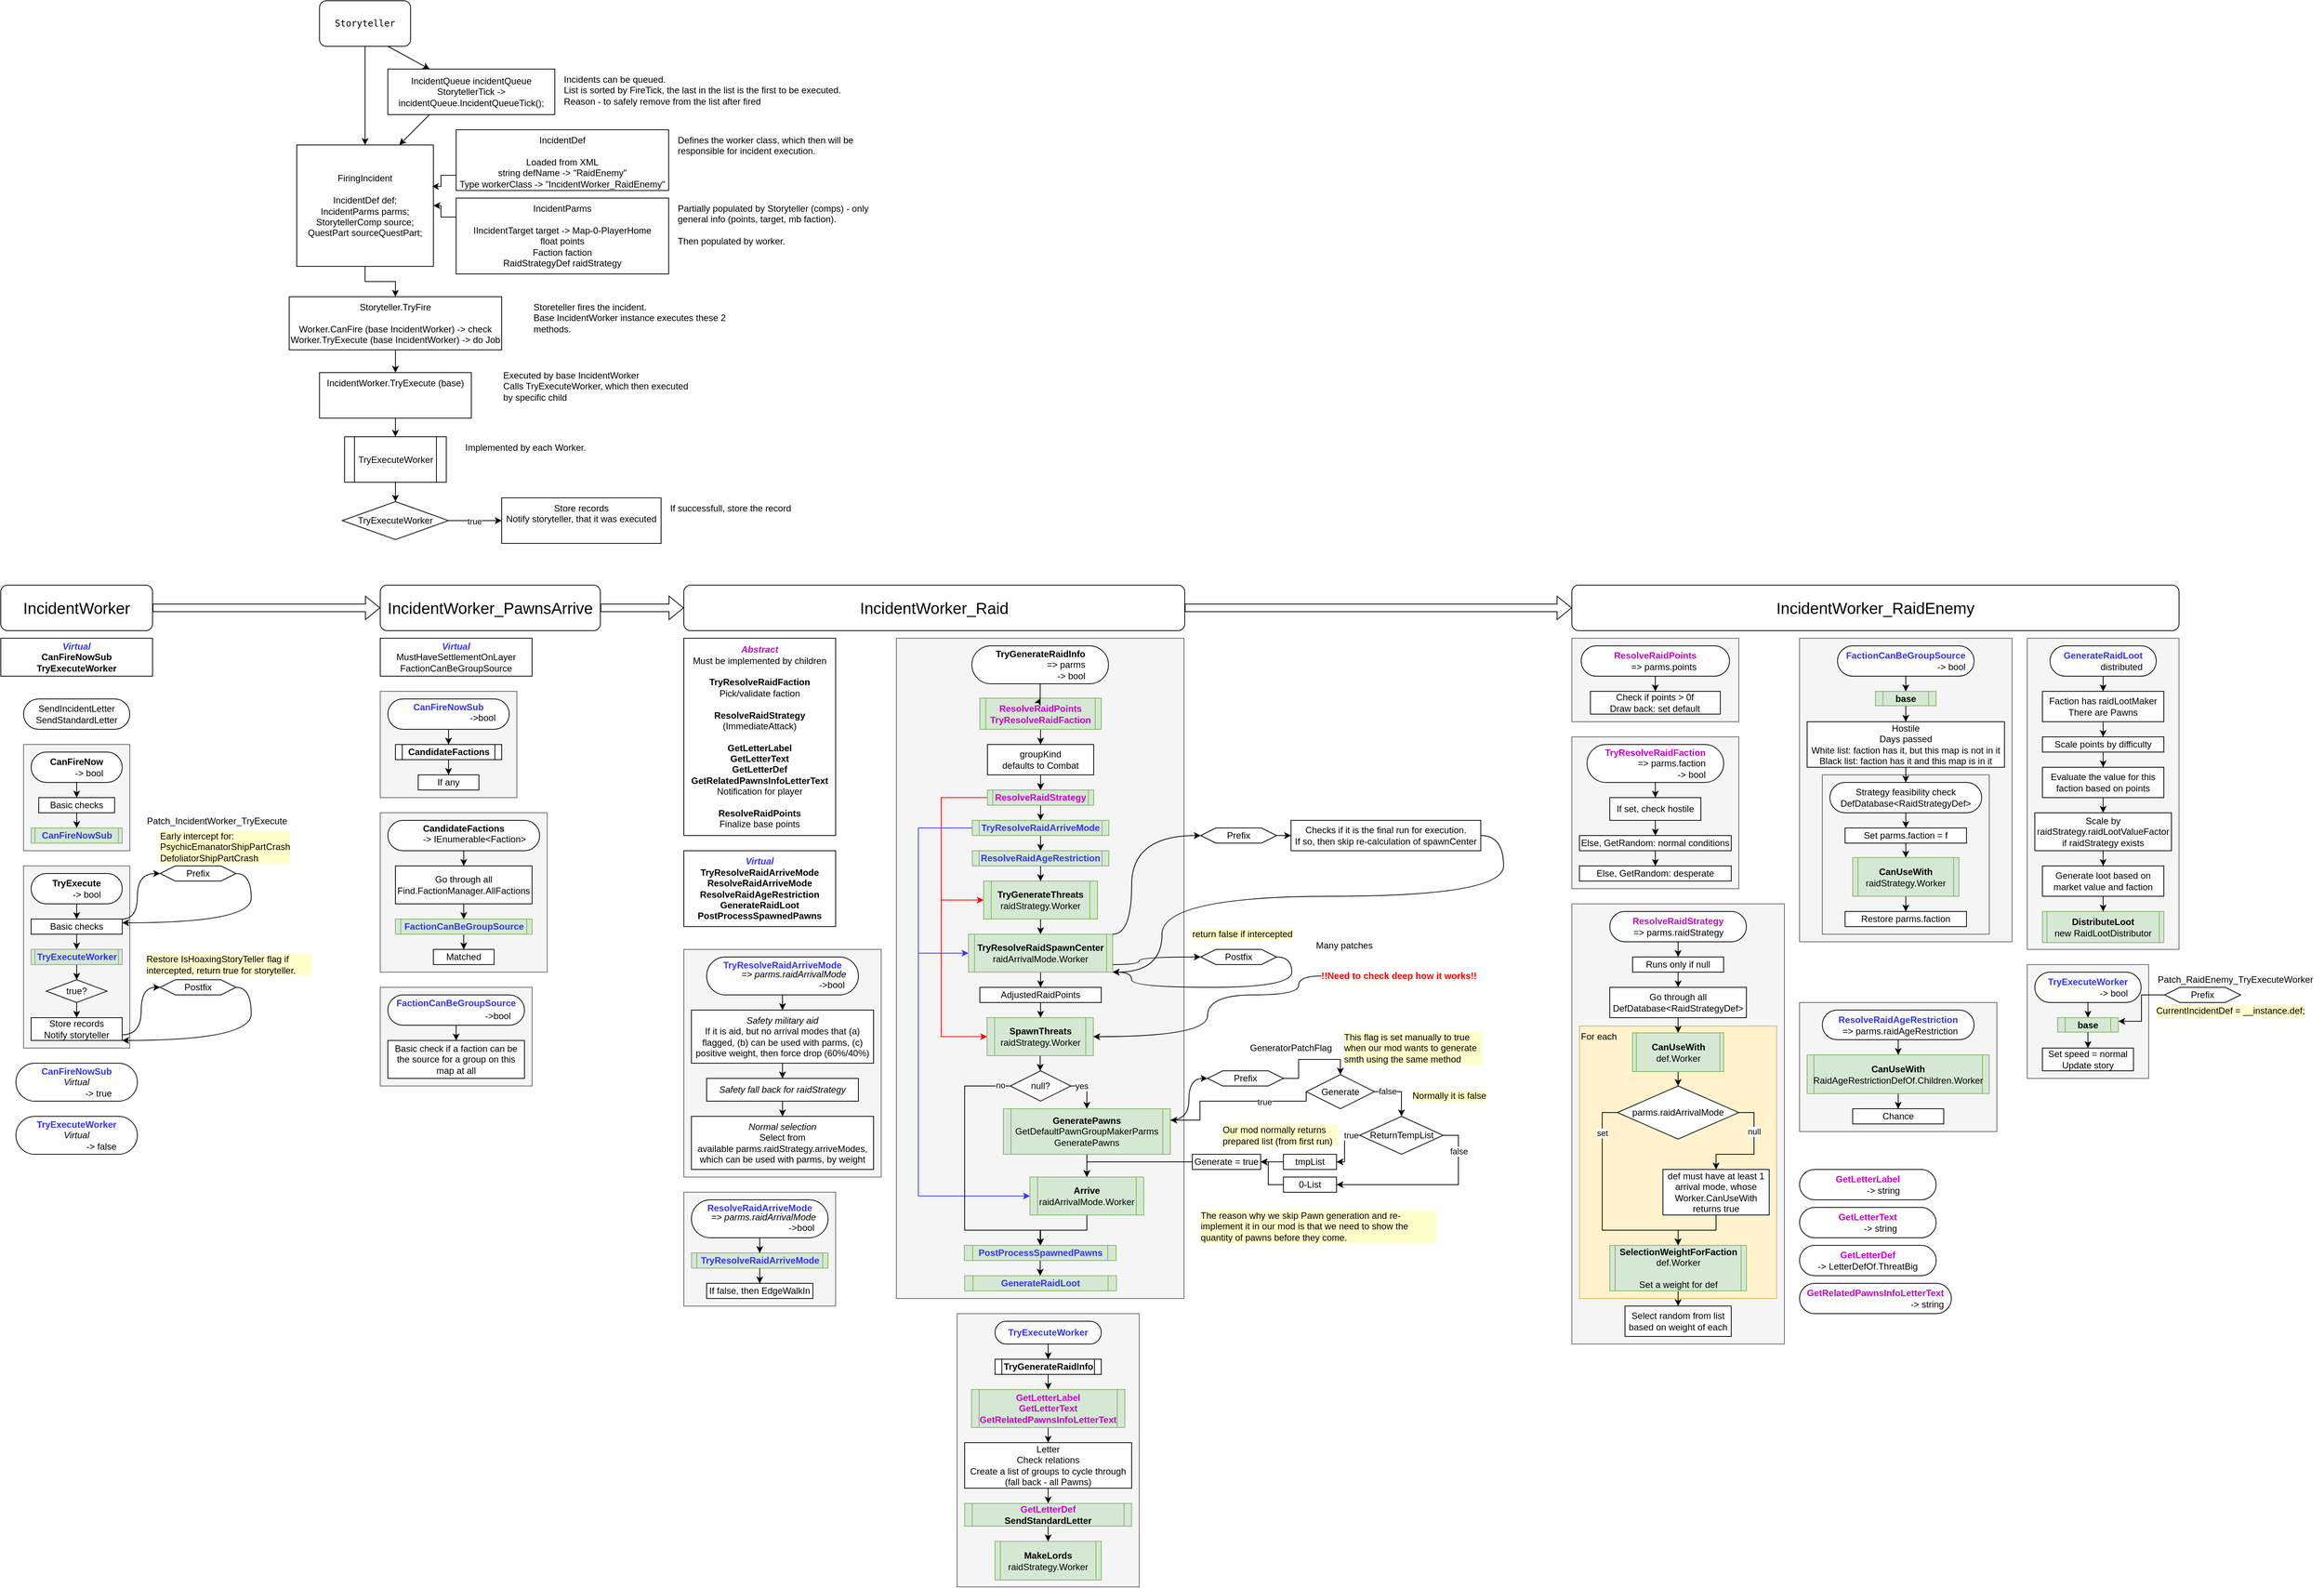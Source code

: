 <mxfile version="28.1.2">
  <diagram name="Page-1" id="fV3hQE0dxuffZx4B_WZl">
    <mxGraphModel dx="2015" dy="716" grid="1" gridSize="10" guides="1" tooltips="1" connect="1" arrows="1" fold="1" page="1" pageScale="1" pageWidth="827" pageHeight="1169" math="0" shadow="0">
      <root>
        <mxCell id="0" />
        <mxCell id="1" parent="0" />
        <mxCell id="MPz2nJt2sgB7jwvgVszr-1" value="&lt;code data-end=&quot;301&quot; data-start=&quot;288&quot;&gt;Storyteller&lt;/code&gt;" style="rounded=1;whiteSpace=wrap;html=1;" parent="1" vertex="1">
          <mxGeometry x="80" y="10" width="120" height="60" as="geometry" />
        </mxCell>
        <mxCell id="MPz2nJt2sgB7jwvgVszr-2" value="&lt;div&gt;IncidentQueue incidentQueue&lt;/div&gt;&lt;div&gt;StorytellerTick -&amp;gt; incidentQueue.IncidentQueueTick();&lt;/div&gt;" style="rounded=0;whiteSpace=wrap;html=1;" parent="1" vertex="1">
          <mxGeometry x="170" y="100" width="220" height="60" as="geometry" />
        </mxCell>
        <mxCell id="MPz2nJt2sgB7jwvgVszr-24" value="" style="edgeStyle=orthogonalEdgeStyle;rounded=0;orthogonalLoop=1;jettySize=auto;html=1;" parent="1" source="MPz2nJt2sgB7jwvgVszr-3" target="MPz2nJt2sgB7jwvgVszr-23" edge="1">
          <mxGeometry relative="1" as="geometry" />
        </mxCell>
        <mxCell id="MPz2nJt2sgB7jwvgVszr-3" value="&lt;div&gt;FiringIncident&lt;/div&gt;&lt;div&gt;&lt;br&gt;&lt;/div&gt;&lt;div&gt;IncidentDef def;&lt;/div&gt;&lt;div&gt;IncidentParms parms;&lt;/div&gt;&lt;div&gt;StorytellerComp source;&lt;/div&gt;&lt;div&gt;QuestPart sourceQuestPart;&lt;/div&gt;" style="rounded=0;whiteSpace=wrap;html=1;" parent="1" vertex="1">
          <mxGeometry x="50" y="200" width="180" height="160" as="geometry" />
        </mxCell>
        <mxCell id="MPz2nJt2sgB7jwvgVszr-4" value="" style="endArrow=classic;html=1;rounded=0;exitX=0.75;exitY=1;exitDx=0;exitDy=0;entryX=0.25;entryY=0;entryDx=0;entryDy=0;" parent="1" source="MPz2nJt2sgB7jwvgVszr-1" target="MPz2nJt2sgB7jwvgVszr-2" edge="1">
          <mxGeometry width="50" height="50" relative="1" as="geometry">
            <mxPoint x="320" y="290" as="sourcePoint" />
            <mxPoint x="370" y="240" as="targetPoint" />
          </mxGeometry>
        </mxCell>
        <mxCell id="MPz2nJt2sgB7jwvgVszr-5" value="" style="endArrow=classic;html=1;rounded=0;exitX=0.5;exitY=1;exitDx=0;exitDy=0;entryX=0.5;entryY=0;entryDx=0;entryDy=0;" parent="1" source="MPz2nJt2sgB7jwvgVszr-1" target="MPz2nJt2sgB7jwvgVszr-3" edge="1">
          <mxGeometry width="50" height="50" relative="1" as="geometry">
            <mxPoint x="90" y="170" as="sourcePoint" />
            <mxPoint x="140" y="120" as="targetPoint" />
          </mxGeometry>
        </mxCell>
        <mxCell id="MPz2nJt2sgB7jwvgVszr-6" value="" style="endArrow=classic;html=1;rounded=0;exitX=0.25;exitY=1;exitDx=0;exitDy=0;entryX=0.75;entryY=0;entryDx=0;entryDy=0;" parent="1" source="MPz2nJt2sgB7jwvgVszr-2" target="MPz2nJt2sgB7jwvgVszr-3" edge="1">
          <mxGeometry width="50" height="50" relative="1" as="geometry">
            <mxPoint x="230" y="270" as="sourcePoint" />
            <mxPoint x="280" y="220" as="targetPoint" />
          </mxGeometry>
        </mxCell>
        <mxCell id="MPz2nJt2sgB7jwvgVszr-7" value="&lt;div&gt;Incidents can be queued.&lt;/div&gt;&lt;div&gt;List is sorted by FireTick, the last in the list is the first to be executed.&lt;/div&gt;&lt;div&gt;&lt;span style=&quot;background-color: transparent; color: light-dark(rgb(0, 0, 0), rgb(255, 255, 255));&quot;&gt;Reason - to safely remove from the list after fired&lt;/span&gt;&lt;/div&gt;" style="text;html=1;align=left;verticalAlign=top;whiteSpace=wrap;rounded=0;labelPosition=center;verticalLabelPosition=middle;" parent="1" vertex="1">
          <mxGeometry x="400" y="100" width="380" height="50" as="geometry" />
        </mxCell>
        <mxCell id="MPz2nJt2sgB7jwvgVszr-22" value="" style="edgeStyle=orthogonalEdgeStyle;rounded=0;orthogonalLoop=1;jettySize=auto;html=1;entryX=0.99;entryY=0.341;entryDx=0;entryDy=0;entryPerimeter=0;exitX=0;exitY=0.75;exitDx=0;exitDy=0;" parent="1" source="MPz2nJt2sgB7jwvgVszr-8" target="MPz2nJt2sgB7jwvgVszr-3" edge="1">
          <mxGeometry relative="1" as="geometry">
            <Array as="points">
              <mxPoint x="240" y="240" />
              <mxPoint x="240" y="255" />
            </Array>
          </mxGeometry>
        </mxCell>
        <mxCell id="MPz2nJt2sgB7jwvgVszr-8" value="&lt;div&gt;IncidentDef&lt;/div&gt;&lt;div&gt;&lt;br&gt;&lt;/div&gt;&lt;div&gt;Loaded from XML&lt;/div&gt;&lt;div&gt;string defName -&amp;gt; &quot;RaidEnemy&quot;&lt;/div&gt;&lt;div&gt;Type workerClass -&amp;gt; &quot;IncidentWorker_RaidEnemy&quot;&lt;/div&gt;" style="rounded=0;whiteSpace=wrap;html=1;verticalAlign=top;fontSize=12;" parent="1" vertex="1">
          <mxGeometry x="260" y="180" width="280" height="80" as="geometry" />
        </mxCell>
        <mxCell id="MPz2nJt2sgB7jwvgVszr-10" value="&lt;div align=&quot;left&quot;&gt;Defines the worker class, which then will be responsible for incident execution.&lt;/div&gt;" style="text;html=1;align=left;verticalAlign=top;whiteSpace=wrap;rounded=0;labelPosition=center;verticalLabelPosition=middle;" parent="1" vertex="1">
          <mxGeometry x="550" y="180" width="250" height="50" as="geometry" />
        </mxCell>
        <mxCell id="MPz2nJt2sgB7jwvgVszr-21" value="" style="edgeStyle=orthogonalEdgeStyle;rounded=0;orthogonalLoop=1;jettySize=auto;html=1;exitX=0;exitY=0.25;exitDx=0;exitDy=0;" parent="1" source="MPz2nJt2sgB7jwvgVszr-13" target="MPz2nJt2sgB7jwvgVszr-3" edge="1">
          <mxGeometry relative="1" as="geometry" />
        </mxCell>
        <mxCell id="MPz2nJt2sgB7jwvgVszr-13" value="&lt;div&gt;IncidentParms&lt;/div&gt;&lt;div&gt;&lt;br&gt;&lt;/div&gt;&lt;div&gt;IIncidentTarget target -&amp;gt; Map-0-PlayerHome&lt;/div&gt;&lt;div&gt;float points&lt;/div&gt;&lt;div&gt;Faction faction&lt;/div&gt;&lt;div&gt;RaidStrategyDef raidStrategy&lt;/div&gt;" style="rounded=0;whiteSpace=wrap;html=1;verticalAlign=top;" parent="1" vertex="1">
          <mxGeometry x="260" y="270" width="280" height="100" as="geometry" />
        </mxCell>
        <mxCell id="MPz2nJt2sgB7jwvgVszr-18" value="&lt;div&gt;Partially populated by Storyteller (comps) - only general info (points, target, mb faction).&lt;/div&gt;&lt;div&gt;&lt;br&gt;&lt;/div&gt;&lt;div&gt;Then populated by worker.&lt;/div&gt;" style="text;html=1;align=left;verticalAlign=top;whiteSpace=wrap;rounded=0;" parent="1" vertex="1">
          <mxGeometry x="550" y="270" width="260" height="80" as="geometry" />
        </mxCell>
        <mxCell id="MPz2nJt2sgB7jwvgVszr-26" value="" style="edgeStyle=orthogonalEdgeStyle;rounded=0;orthogonalLoop=1;jettySize=auto;html=1;" parent="1" source="MPz2nJt2sgB7jwvgVszr-23" target="MPz2nJt2sgB7jwvgVszr-25" edge="1">
          <mxGeometry relative="1" as="geometry" />
        </mxCell>
        <mxCell id="MPz2nJt2sgB7jwvgVszr-23" value="&lt;div&gt;Storyteller.TryFire&lt;/div&gt;&lt;div&gt;&lt;br&gt;&lt;/div&gt;&lt;div&gt;Worker.CanFire (base IncidentWorker) -&amp;gt; check&lt;/div&gt;&lt;div&gt;Worker.TryExecute (base IncidentWorker) -&amp;gt; do Job&lt;/div&gt;&lt;div&gt;&lt;br&gt;&lt;/div&gt;&lt;div&gt;&lt;br&gt;&lt;/div&gt;" style="whiteSpace=wrap;html=1;rounded=0;verticalAlign=top;" parent="1" vertex="1">
          <mxGeometry x="40" y="400" width="280" height="70" as="geometry" />
        </mxCell>
        <mxCell id="MPz2nJt2sgB7jwvgVszr-49" value="" style="edgeStyle=orthogonalEdgeStyle;rounded=0;orthogonalLoop=1;jettySize=auto;html=1;" parent="1" source="MPz2nJt2sgB7jwvgVszr-25" target="MPz2nJt2sgB7jwvgVszr-47" edge="1">
          <mxGeometry relative="1" as="geometry" />
        </mxCell>
        <mxCell id="MPz2nJt2sgB7jwvgVszr-25" value="IncidentWorker.TryExecute (base)" style="whiteSpace=wrap;html=1;verticalAlign=top;rounded=0;" parent="1" vertex="1">
          <mxGeometry x="80" y="500" width="200" height="60" as="geometry" />
        </mxCell>
        <mxCell id="MPz2nJt2sgB7jwvgVszr-27" value="&lt;div&gt;Storeteller fires the incident.&lt;/div&gt;&lt;div&gt;Base&amp;nbsp;IncidentWorker instance executes these 2 methods.&lt;/div&gt;" style="text;html=1;align=left;verticalAlign=top;whiteSpace=wrap;rounded=0;" parent="1" vertex="1">
          <mxGeometry x="360" y="400" width="260" height="70" as="geometry" />
        </mxCell>
        <mxCell id="MPz2nJt2sgB7jwvgVszr-32" value="&lt;div&gt;Executed by base&amp;nbsp;IncidentWorker&lt;/div&gt;&lt;div&gt;Calls TryExecuteWorker, which then executed by specific child&lt;/div&gt;" style="text;html=1;align=left;verticalAlign=top;whiteSpace=wrap;rounded=0;" parent="1" vertex="1">
          <mxGeometry x="320" y="490" width="260" height="50" as="geometry" />
        </mxCell>
        <mxCell id="MPz2nJt2sgB7jwvgVszr-33" value="&lt;div&gt;Store records&lt;/div&gt;&lt;div&gt;Notify storyteller, that it was executed&lt;/div&gt;" style="whiteSpace=wrap;html=1;verticalAlign=top;rounded=0;" parent="1" vertex="1">
          <mxGeometry x="320" y="665" width="210" height="60" as="geometry" />
        </mxCell>
        <mxCell id="MPz2nJt2sgB7jwvgVszr-39" value="If successfull, store the record" style="text;html=1;align=left;verticalAlign=top;whiteSpace=wrap;rounded=0;" parent="1" vertex="1">
          <mxGeometry x="540" y="665" width="220" height="50" as="geometry" />
        </mxCell>
        <mxCell id="MPz2nJt2sgB7jwvgVszr-40" value="TryExecuteWorker" style="rhombus;whiteSpace=wrap;html=1;" parent="1" vertex="1">
          <mxGeometry x="110" y="670" width="140" height="50" as="geometry" />
        </mxCell>
        <mxCell id="MPz2nJt2sgB7jwvgVszr-43" value="" style="endArrow=classic;html=1;rounded=0;entryX=0;entryY=0.5;entryDx=0;entryDy=0;exitX=1;exitY=0.5;exitDx=0;exitDy=0;" parent="1" source="MPz2nJt2sgB7jwvgVszr-40" target="MPz2nJt2sgB7jwvgVszr-33" edge="1">
          <mxGeometry width="50" height="50" relative="1" as="geometry">
            <mxPoint x="300" y="720" as="sourcePoint" />
            <mxPoint x="350" y="670" as="targetPoint" />
          </mxGeometry>
        </mxCell>
        <mxCell id="MPz2nJt2sgB7jwvgVszr-44" value="true" style="edgeLabel;html=1;align=center;verticalAlign=middle;resizable=0;points=[];" parent="MPz2nJt2sgB7jwvgVszr-43" vertex="1" connectable="0">
          <mxGeometry x="-0.029" y="-1" relative="1" as="geometry">
            <mxPoint as="offset" />
          </mxGeometry>
        </mxCell>
        <mxCell id="MPz2nJt2sgB7jwvgVszr-53" value="" style="edgeStyle=orthogonalEdgeStyle;rounded=0;orthogonalLoop=1;jettySize=auto;html=1;" parent="1" source="MPz2nJt2sgB7jwvgVszr-47" target="MPz2nJt2sgB7jwvgVszr-40" edge="1">
          <mxGeometry relative="1" as="geometry" />
        </mxCell>
        <mxCell id="MPz2nJt2sgB7jwvgVszr-47" value="TryExecuteWorker" style="shape=process;whiteSpace=wrap;html=1;backgroundOutline=1;" parent="1" vertex="1">
          <mxGeometry x="113" y="584.5" width="134" height="60" as="geometry" />
        </mxCell>
        <mxCell id="MPz2nJt2sgB7jwvgVszr-54" value="Implemented by each Worker." style="text;html=1;align=left;verticalAlign=top;whiteSpace=wrap;rounded=0;" parent="1" vertex="1">
          <mxGeometry x="270" y="585" width="260" height="50" as="geometry" />
        </mxCell>
        <mxCell id="v0YyFfMFPHar8UtoXrKx-1" value="&lt;font style=&quot;font-size: 21px;&quot;&gt;IncidentWorker&lt;/font&gt;" style="rounded=1;whiteSpace=wrap;html=1;" parent="1" vertex="1">
          <mxGeometry x="-340" y="780" width="200" height="60" as="geometry" />
        </mxCell>
        <mxCell id="v0YyFfMFPHar8UtoXrKx-23" value="" style="edgeStyle=orthogonalEdgeStyle;rounded=0;orthogonalLoop=1;jettySize=auto;html=1;shape=flexArrow;" parent="1" source="v0YyFfMFPHar8UtoXrKx-4" target="v0YyFfMFPHar8UtoXrKx-22" edge="1">
          <mxGeometry relative="1" as="geometry" />
        </mxCell>
        <mxCell id="v0YyFfMFPHar8UtoXrKx-4" value="&lt;font style=&quot;font-size: 21px;&quot;&gt;IncidentWorker_PawnsArrive&lt;/font&gt;" style="rounded=1;whiteSpace=wrap;html=1;" parent="1" vertex="1">
          <mxGeometry x="160" y="780" width="290" height="60" as="geometry" />
        </mxCell>
        <mxCell id="v0YyFfMFPHar8UtoXrKx-15" value="" style="shape=flexArrow;endArrow=classic;html=1;rounded=0;exitX=1;exitY=0.5;exitDx=0;exitDy=0;entryX=0;entryY=0.5;entryDx=0;entryDy=0;" parent="1" source="v0YyFfMFPHar8UtoXrKx-1" target="v0YyFfMFPHar8UtoXrKx-4" edge="1">
          <mxGeometry width="50" height="50" relative="1" as="geometry">
            <mxPoint x="210" y="800" as="sourcePoint" />
            <mxPoint x="260" y="750" as="targetPoint" />
          </mxGeometry>
        </mxCell>
        <mxCell id="v0YyFfMFPHar8UtoXrKx-154" value="" style="edgeStyle=orthogonalEdgeStyle;rounded=0;orthogonalLoop=1;jettySize=auto;html=1;shape=flexArrow;" parent="1" source="v0YyFfMFPHar8UtoXrKx-22" target="v0YyFfMFPHar8UtoXrKx-153" edge="1">
          <mxGeometry relative="1" as="geometry" />
        </mxCell>
        <mxCell id="v0YyFfMFPHar8UtoXrKx-22" value="&lt;font&gt;IncidentWorker_Raid&lt;/font&gt;" style="rounded=1;whiteSpace=wrap;html=1;fontSize=21;" parent="1" vertex="1">
          <mxGeometry x="560" y="780" width="660" height="60" as="geometry" />
        </mxCell>
        <mxCell id="v0YyFfMFPHar8UtoXrKx-25" value="&lt;div&gt;&lt;i&gt;&lt;b&gt;&lt;font style=&quot;color: rgb(51, 51, 255);&quot;&gt;Virtual&lt;/font&gt;&lt;/b&gt;&lt;/i&gt;&lt;/div&gt;MustHaveSettlementOnLayer&lt;div&gt;FactionCanBeGroupSource&lt;/div&gt;" style="rounded=0;whiteSpace=wrap;html=1;" parent="1" vertex="1">
          <mxGeometry x="160" y="850" width="200" height="50" as="geometry" />
        </mxCell>
        <mxCell id="v0YyFfMFPHar8UtoXrKx-26" value="&lt;i&gt;&lt;b&gt;&lt;font style=&quot;color: rgb(204, 0, 204);&quot;&gt;Abstract&lt;/font&gt;&lt;/b&gt;&lt;/i&gt;&lt;div&gt;Must be implemented by children&lt;/div&gt;&lt;div&gt;&lt;br&gt;&lt;div&gt;&lt;b&gt;TryResolveRaidFaction&lt;/b&gt;&lt;/div&gt;&lt;div&gt;Pick/validate faction&lt;/div&gt;&lt;div&gt;&lt;br&gt;&lt;/div&gt;&lt;div&gt;&lt;b&gt;ResolveRaidStrategy&lt;/b&gt;&lt;/div&gt;&lt;/div&gt;&lt;div&gt;(ImmediateAttack)&lt;/div&gt;&lt;div&gt;&lt;br&gt;&lt;/div&gt;&lt;div&gt;&lt;b&gt;GetLetterLabel&lt;/b&gt;&lt;/div&gt;&lt;div&gt;&lt;b&gt;GetLetterText&lt;/b&gt;&lt;/div&gt;&lt;div&gt;&lt;b&gt;GetLetterDef&lt;/b&gt;&lt;/div&gt;&lt;div&gt;&lt;b&gt;GetRelatedPawnsInfoLetterText&lt;/b&gt;&lt;/div&gt;&lt;div&gt;Notification for player&lt;/div&gt;&lt;div&gt;&lt;br&gt;&lt;/div&gt;&lt;div&gt;&lt;b&gt;ResolveRaidPoints&lt;/b&gt;&lt;/div&gt;&lt;div&gt;Finalize base points&lt;/div&gt;" style="rounded=0;whiteSpace=wrap;html=1;verticalAlign=middle;" parent="1" vertex="1">
          <mxGeometry x="560" y="850" width="200" height="260" as="geometry" />
        </mxCell>
        <mxCell id="v0YyFfMFPHar8UtoXrKx-42" value="&lt;div&gt;&lt;i&gt;&lt;b&gt;&lt;font style=&quot;color: rgb(51, 51, 255);&quot;&gt;Virtual&lt;/font&gt;&lt;/b&gt;&lt;/i&gt;&lt;/div&gt;&lt;div&gt;&lt;font style=&quot;color: light-dark(rgb(0, 0, 0), rgb(0, 0, 0));&quot;&gt;&lt;b style=&quot;&quot;&gt;TryResolveRaidArriveMode&lt;/b&gt;&lt;/font&gt;&lt;/div&gt;&lt;div&gt;&lt;font style=&quot;&quot;&gt;&lt;b&gt;ResolveRaidArriveMode&lt;/b&gt;&lt;/font&gt;&lt;/div&gt;&lt;div&gt;&lt;b&gt;ResolveRaidAgeRestriction&lt;/b&gt;&lt;/div&gt;&lt;b&gt;GenerateRaidLoot&lt;/b&gt;&lt;div&gt;&lt;b&gt;PostProcessSpawnedPawns&lt;/b&gt;&lt;/div&gt;" style="rounded=0;whiteSpace=wrap;html=1;" parent="1" vertex="1">
          <mxGeometry x="560" y="1130" width="200" height="100" as="geometry" />
        </mxCell>
        <mxCell id="v0YyFfMFPHar8UtoXrKx-153" value="&lt;font style=&quot;font-size: 21px;&quot;&gt;IncidentWorker_RaidEnemy&lt;/font&gt;" style="whiteSpace=wrap;html=1;fontSize=16;rounded=1;" parent="1" vertex="1">
          <mxGeometry x="1730" y="780" width="800" height="60" as="geometry" />
        </mxCell>
        <mxCell id="v0YyFfMFPHar8UtoXrKx-278" value="" style="group" parent="1" vertex="1" connectable="0">
          <mxGeometry x="1730" y="840" width="220" height="120" as="geometry" />
        </mxCell>
        <mxCell id="v0YyFfMFPHar8UtoXrKx-277" value="" style="rounded=0;whiteSpace=wrap;html=1;fillColor=#f5f5f5;fontColor=#333333;strokeColor=#666666;" parent="v0YyFfMFPHar8UtoXrKx-278" vertex="1">
          <mxGeometry y="10" width="220" height="110" as="geometry" />
        </mxCell>
        <mxCell id="v0YyFfMFPHar8UtoXrKx-286" style="edgeStyle=orthogonalEdgeStyle;rounded=0;orthogonalLoop=1;jettySize=auto;html=1;exitX=0.5;exitY=0.5;exitDx=0;exitDy=20;exitPerimeter=0;" parent="v0YyFfMFPHar8UtoXrKx-278" source="v0YyFfMFPHar8UtoXrKx-239" target="v0YyFfMFPHar8UtoXrKx-275" edge="1">
          <mxGeometry relative="1" as="geometry" />
        </mxCell>
        <mxCell id="v0YyFfMFPHar8UtoXrKx-239" value="&lt;font color=&quot;#cc00cc&quot;&gt;&lt;b&gt;ResolveRaidPoints&lt;/b&gt;&lt;/font&gt;&lt;div style=&quot;text-align: right;&quot;&gt;&lt;font style=&quot;color: rgb(0, 0, 0);&quot;&gt;=&amp;gt; parms.points&lt;/font&gt;&lt;/div&gt;" style="html=1;dashed=0;whiteSpace=wrap;shape=mxgraph.dfd.start" parent="v0YyFfMFPHar8UtoXrKx-278" vertex="1">
          <mxGeometry x="12.22" y="20" width="195.56" height="40" as="geometry" />
        </mxCell>
        <mxCell id="v0YyFfMFPHar8UtoXrKx-275" value="Check if points &amp;gt; 0f&lt;div&gt;Draw back: set default&lt;/div&gt;" style="whiteSpace=wrap;html=1;dashed=0;" parent="v0YyFfMFPHar8UtoXrKx-278" vertex="1">
          <mxGeometry x="24.444" y="80" width="171.111" height="30" as="geometry" />
        </mxCell>
        <mxCell id="v0YyFfMFPHar8UtoXrKx-287" value="" style="group" parent="1" vertex="1" connectable="0">
          <mxGeometry x="1730" y="980" width="220" height="200" as="geometry" />
        </mxCell>
        <mxCell id="v0YyFfMFPHar8UtoXrKx-219" value="" style="rounded=0;whiteSpace=wrap;html=1;fillColor=#f5f5f5;fontColor=#333333;strokeColor=#666666;" parent="v0YyFfMFPHar8UtoXrKx-287" vertex="1">
          <mxGeometry width="220" height="200" as="geometry" />
        </mxCell>
        <mxCell id="v0YyFfMFPHar8UtoXrKx-216" style="edgeStyle=orthogonalEdgeStyle;rounded=0;orthogonalLoop=1;jettySize=auto;html=1;exitX=0.5;exitY=0.5;exitDx=0;exitDy=15.0;exitPerimeter=0;" parent="v0YyFfMFPHar8UtoXrKx-287" source="v0YyFfMFPHar8UtoXrKx-204" target="v0YyFfMFPHar8UtoXrKx-210" edge="1">
          <mxGeometry relative="1" as="geometry" />
        </mxCell>
        <mxCell id="v0YyFfMFPHar8UtoXrKx-204" value="&lt;b&gt;&lt;font style=&quot;color: rgb(204, 0, 204);&quot;&gt;TryResolveRaidFaction&lt;/font&gt;&lt;/b&gt;&lt;div style=&quot;text-align: right;&quot;&gt;&lt;span style=&quot;background-color: transparent;&quot;&gt;=&amp;gt;&amp;nbsp;parms.faction&lt;/span&gt;&lt;/div&gt;&lt;div style=&quot;text-align: right;&quot;&gt;-&amp;gt; bool&lt;span style=&quot;background-color: transparent;&quot;&gt;&lt;/span&gt;&lt;/div&gt;" style="html=1;dashed=0;whiteSpace=wrap;shape=mxgraph.dfd.start" parent="v0YyFfMFPHar8UtoXrKx-287" vertex="1">
          <mxGeometry x="20" y="10" width="180" height="50" as="geometry" />
        </mxCell>
        <mxCell id="v0YyFfMFPHar8UtoXrKx-218" style="edgeStyle=orthogonalEdgeStyle;rounded=0;orthogonalLoop=1;jettySize=auto;html=1;exitX=0.5;exitY=1;exitDx=0;exitDy=0;" parent="v0YyFfMFPHar8UtoXrKx-287" source="v0YyFfMFPHar8UtoXrKx-208" target="v0YyFfMFPHar8UtoXrKx-215" edge="1">
          <mxGeometry relative="1" as="geometry" />
        </mxCell>
        <mxCell id="v0YyFfMFPHar8UtoXrKx-208" value="Else, GetRandom: normal conditions" style="whiteSpace=wrap;html=1;rounded=0;" parent="v0YyFfMFPHar8UtoXrKx-287" vertex="1">
          <mxGeometry x="10" y="130" width="200" height="20" as="geometry" />
        </mxCell>
        <mxCell id="v0YyFfMFPHar8UtoXrKx-217" style="edgeStyle=orthogonalEdgeStyle;rounded=0;orthogonalLoop=1;jettySize=auto;html=1;exitX=0.5;exitY=1;exitDx=0;exitDy=0;" parent="v0YyFfMFPHar8UtoXrKx-287" source="v0YyFfMFPHar8UtoXrKx-210" target="v0YyFfMFPHar8UtoXrKx-208" edge="1">
          <mxGeometry relative="1" as="geometry" />
        </mxCell>
        <mxCell id="v0YyFfMFPHar8UtoXrKx-210" value="If set, check hostile" style="rounded=0;whiteSpace=wrap;html=1;" parent="v0YyFfMFPHar8UtoXrKx-287" vertex="1">
          <mxGeometry x="50" y="80" width="120" height="30" as="geometry" />
        </mxCell>
        <mxCell id="v0YyFfMFPHar8UtoXrKx-215" value="Else, GetRandom: desperate" style="whiteSpace=wrap;html=1;rounded=0;" parent="v0YyFfMFPHar8UtoXrKx-287" vertex="1">
          <mxGeometry x="10" y="170" width="200" height="20" as="geometry" />
        </mxCell>
        <mxCell id="v0YyFfMFPHar8UtoXrKx-288" value="" style="group" parent="1" vertex="1" connectable="0">
          <mxGeometry x="2030" y="1330" width="260" height="170" as="geometry" />
        </mxCell>
        <mxCell id="v0YyFfMFPHar8UtoXrKx-231" value="" style="rounded=0;whiteSpace=wrap;html=1;fillColor=#f5f5f5;fontColor=#333333;strokeColor=#666666;" parent="v0YyFfMFPHar8UtoXrKx-288" vertex="1">
          <mxGeometry width="260" height="170" as="geometry" />
        </mxCell>
        <mxCell id="v0YyFfMFPHar8UtoXrKx-230" style="edgeStyle=orthogonalEdgeStyle;rounded=0;orthogonalLoop=1;jettySize=auto;html=1;exitX=0.5;exitY=0.5;exitDx=0;exitDy=15.0;exitPerimeter=0;" parent="v0YyFfMFPHar8UtoXrKx-288" source="v0YyFfMFPHar8UtoXrKx-227" target="v0YyFfMFPHar8UtoXrKx-229" edge="1">
          <mxGeometry relative="1" as="geometry" />
        </mxCell>
        <mxCell id="v0YyFfMFPHar8UtoXrKx-227" value="&lt;font style=&quot;color: rgb(51, 51, 255);&quot;&gt;&lt;b&gt;ResolveRaidAgeRestriction&lt;/b&gt;&lt;/font&gt;&lt;div style=&quot;text-align: right;&quot;&gt;&lt;font style=&quot;color: rgb(0, 0, 0);&quot;&gt;&lt;font&gt;=&amp;gt;&amp;nbsp;&lt;/font&gt;&lt;span style=&quot;background-color: transparent;&quot;&gt;parms.raidAgeRestriction&lt;/span&gt;&lt;/font&gt;&lt;/div&gt;" style="html=1;dashed=0;whiteSpace=wrap;shape=mxgraph.dfd.start" parent="v0YyFfMFPHar8UtoXrKx-288" vertex="1">
          <mxGeometry x="30" y="10" width="200" height="39" as="geometry" />
        </mxCell>
        <mxCell id="v0YyFfMFPHar8UtoXrKx-233" style="edgeStyle=orthogonalEdgeStyle;rounded=0;orthogonalLoop=1;jettySize=auto;html=1;exitX=0.5;exitY=1;exitDx=0;exitDy=0;" parent="v0YyFfMFPHar8UtoXrKx-288" source="v0YyFfMFPHar8UtoXrKx-229" target="v0YyFfMFPHar8UtoXrKx-232" edge="1">
          <mxGeometry relative="1" as="geometry" />
        </mxCell>
        <mxCell id="v0YyFfMFPHar8UtoXrKx-229" value="&lt;b&gt;CanUseWith&lt;/b&gt;&lt;br&gt;&lt;div&gt;&lt;span style=&quot;background-color: transparent; color: light-dark(rgb(0, 0, 0), rgb(255, 255, 255));&quot;&gt;RaidAgeRestrictionDefOf.Children.Worker&lt;/span&gt;&lt;/div&gt;" style="shape=process;whiteSpace=wrap;html=1;backgroundOutline=1;fillColor=#d5e8d4;strokeColor=#82b366;size=0.038;" parent="v0YyFfMFPHar8UtoXrKx-288" vertex="1">
          <mxGeometry x="10" y="69" width="240" height="51" as="geometry" />
        </mxCell>
        <mxCell id="v0YyFfMFPHar8UtoXrKx-232" value="Chance" style="whiteSpace=wrap;html=1;dashed=0;" parent="v0YyFfMFPHar8UtoXrKx-288" vertex="1">
          <mxGeometry x="70" y="140" width="120" height="20" as="geometry" />
        </mxCell>
        <mxCell id="v0YyFfMFPHar8UtoXrKx-313" value="&lt;font color=&quot;#cc00cc&quot;&gt;&lt;b&gt;GetLetterLabel&lt;/b&gt;&lt;/font&gt;&lt;br&gt;&lt;div style=&quot;text-align: right;&quot;&gt;&lt;font style=&quot;color: rgb(0, 0, 0);&quot;&gt;&lt;font&gt;-&amp;gt;&amp;nbsp;&lt;/font&gt;&lt;span style=&quot;background-color: transparent;&quot;&gt;string&lt;/span&gt;&lt;/font&gt;&lt;/div&gt;" style="html=1;dashed=0;whiteSpace=wrap;shape=mxgraph.dfd.start" parent="1" vertex="1">
          <mxGeometry x="2030" y="1550" width="180" height="40" as="geometry" />
        </mxCell>
        <mxCell id="v0YyFfMFPHar8UtoXrKx-315" value="&lt;font color=&quot;#cc00cc&quot;&gt;&lt;b&gt;GetLetterText&lt;/b&gt;&lt;/font&gt;&lt;br&gt;&lt;div style=&quot;text-align: right;&quot;&gt;&lt;font style=&quot;color: rgb(0, 0, 0);&quot;&gt;&lt;font&gt;-&amp;gt;&amp;nbsp;&lt;/font&gt;&lt;span style=&quot;background-color: transparent;&quot;&gt;string&lt;/span&gt;&lt;/font&gt;&lt;/div&gt;" style="html=1;dashed=0;whiteSpace=wrap;shape=mxgraph.dfd.start" parent="1" vertex="1">
          <mxGeometry x="2030" y="1600" width="180" height="40" as="geometry" />
        </mxCell>
        <mxCell id="v0YyFfMFPHar8UtoXrKx-316" value="&lt;font color=&quot;#cc00cc&quot;&gt;&lt;b&gt;GetLetterDef&lt;/b&gt;&lt;/font&gt;&lt;br&gt;&lt;div style=&quot;text-align: right;&quot;&gt;&lt;font style=&quot;color: rgb(0, 0, 0);&quot;&gt;&lt;font&gt;-&amp;gt;&amp;nbsp;&lt;/font&gt;&lt;/font&gt;&lt;span style=&quot;background-color: transparent;&quot;&gt;LetterDefOf.ThreatBig&lt;/span&gt;&lt;/div&gt;" style="html=1;dashed=0;whiteSpace=wrap;shape=mxgraph.dfd.start" parent="1" vertex="1">
          <mxGeometry x="2030" y="1650" width="180" height="40" as="geometry" />
        </mxCell>
        <mxCell id="v0YyFfMFPHar8UtoXrKx-317" value="&lt;font color=&quot;#cc00cc&quot;&gt;&lt;b&gt;GetRelatedPawnsInfoLetterText&lt;/b&gt;&lt;/font&gt;&lt;br&gt;&lt;div style=&quot;text-align: right;&quot;&gt;&lt;font style=&quot;color: rgb(0, 0, 0);&quot;&gt;&lt;font&gt;-&amp;gt;&amp;nbsp;&lt;/font&gt;&lt;/font&gt;&lt;span style=&quot;background-color: transparent;&quot;&gt;string&lt;/span&gt;&lt;/div&gt;" style="html=1;dashed=0;whiteSpace=wrap;shape=mxgraph.dfd.start" parent="1" vertex="1">
          <mxGeometry x="2030" y="1700" width="200" height="40" as="geometry" />
        </mxCell>
        <mxCell id="v0YyFfMFPHar8UtoXrKx-320" value="" style="group" parent="1" vertex="1" connectable="0">
          <mxGeometry x="1730" y="1200" width="280" height="580" as="geometry" />
        </mxCell>
        <mxCell id="v0YyFfMFPHar8UtoXrKx-311" value="" style="rounded=0;whiteSpace=wrap;html=1;fillColor=#f5f5f5;fontColor=#333333;strokeColor=#666666;" parent="v0YyFfMFPHar8UtoXrKx-320" vertex="1">
          <mxGeometry width="280" height="580" as="geometry" />
        </mxCell>
        <mxCell id="v0YyFfMFPHar8UtoXrKx-238" style="edgeStyle=orthogonalEdgeStyle;rounded=0;orthogonalLoop=1;jettySize=auto;html=1;exitX=0.5;exitY=0.5;exitDx=0;exitDy=15;exitPerimeter=0;" parent="v0YyFfMFPHar8UtoXrKx-320" source="v0YyFfMFPHar8UtoXrKx-235" target="v0YyFfMFPHar8UtoXrKx-236" edge="1">
          <mxGeometry relative="1" as="geometry" />
        </mxCell>
        <mxCell id="v0YyFfMFPHar8UtoXrKx-235" value="&lt;font style=&quot;color: rgb(204, 0, 204);&quot;&gt;&lt;b&gt;ResolveRaidStrategy&lt;/b&gt;&lt;/font&gt;&lt;div style=&quot;text-align: right;&quot;&gt;&lt;font style=&quot;color: rgb(0, 0, 0);&quot;&gt;&lt;font&gt;=&amp;gt;&amp;nbsp;&lt;/font&gt;&lt;span style=&quot;background-color: transparent;&quot;&gt;parms.raidStrategy&lt;/span&gt;&lt;/font&gt;&lt;/div&gt;" style="html=1;dashed=0;whiteSpace=wrap;shape=mxgraph.dfd.start" parent="v0YyFfMFPHar8UtoXrKx-320" vertex="1">
          <mxGeometry x="50" y="10" width="180" height="40" as="geometry" />
        </mxCell>
        <mxCell id="v0YyFfMFPHar8UtoXrKx-292" value="" style="edgeStyle=orthogonalEdgeStyle;rounded=0;orthogonalLoop=1;jettySize=auto;html=1;" parent="v0YyFfMFPHar8UtoXrKx-320" source="v0YyFfMFPHar8UtoXrKx-236" target="v0YyFfMFPHar8UtoXrKx-291" edge="1">
          <mxGeometry relative="1" as="geometry" />
        </mxCell>
        <mxCell id="v0YyFfMFPHar8UtoXrKx-236" value="Runs only if null" style="whiteSpace=wrap;html=1;dashed=0;" parent="v0YyFfMFPHar8UtoXrKx-320" vertex="1">
          <mxGeometry x="80" y="70" width="120" height="20" as="geometry" />
        </mxCell>
        <mxCell id="v0YyFfMFPHar8UtoXrKx-319" value="For each" style="rounded=0;whiteSpace=wrap;html=1;fillColor=#fff2cc;strokeColor=#d6b656;align=left;verticalAlign=top;" parent="v0YyFfMFPHar8UtoXrKx-320" vertex="1">
          <mxGeometry x="10" y="161" width="260" height="359" as="geometry" />
        </mxCell>
        <mxCell id="v0YyFfMFPHar8UtoXrKx-294" style="edgeStyle=orthogonalEdgeStyle;rounded=0;orthogonalLoop=1;jettySize=auto;html=1;exitX=0.5;exitY=1;exitDx=0;exitDy=0;" parent="v0YyFfMFPHar8UtoXrKx-320" source="v0YyFfMFPHar8UtoXrKx-291" target="v0YyFfMFPHar8UtoXrKx-293" edge="1">
          <mxGeometry relative="1" as="geometry" />
        </mxCell>
        <mxCell id="v0YyFfMFPHar8UtoXrKx-291" value="Go through all&lt;div&gt;DefDatabase&amp;lt;RaidStrategyDef&amp;gt;&lt;/div&gt;" style="whiteSpace=wrap;html=1;dashed=0;" parent="v0YyFfMFPHar8UtoXrKx-320" vertex="1">
          <mxGeometry x="50" y="110" width="180" height="40" as="geometry" />
        </mxCell>
        <mxCell id="v0YyFfMFPHar8UtoXrKx-298" style="edgeStyle=orthogonalEdgeStyle;rounded=0;orthogonalLoop=1;jettySize=auto;html=1;exitX=0.5;exitY=1;exitDx=0;exitDy=0;" parent="v0YyFfMFPHar8UtoXrKx-320" source="v0YyFfMFPHar8UtoXrKx-293" target="v0YyFfMFPHar8UtoXrKx-296" edge="1">
          <mxGeometry relative="1" as="geometry" />
        </mxCell>
        <mxCell id="v0YyFfMFPHar8UtoXrKx-293" value="&lt;b&gt;CanUseWith&lt;/b&gt;&lt;br&gt;&lt;div&gt;&lt;span style=&quot;background-color: transparent; color: light-dark(rgb(0, 0, 0), rgb(255, 255, 255));&quot;&gt;def.Worker&lt;/span&gt;&lt;/div&gt;" style="shape=process;whiteSpace=wrap;html=1;backgroundOutline=1;fillColor=#d5e8d4;strokeColor=#82b366;size=0.038;" parent="v0YyFfMFPHar8UtoXrKx-320" vertex="1">
          <mxGeometry x="80" y="170" width="120" height="51" as="geometry" />
        </mxCell>
        <mxCell id="v0YyFfMFPHar8UtoXrKx-301" style="edgeStyle=orthogonalEdgeStyle;rounded=0;orthogonalLoop=1;jettySize=auto;html=1;exitX=1;exitY=0.5;exitDx=0;exitDy=0;" parent="v0YyFfMFPHar8UtoXrKx-320" source="v0YyFfMFPHar8UtoXrKx-296" target="v0YyFfMFPHar8UtoXrKx-300" edge="1">
          <mxGeometry relative="1" as="geometry" />
        </mxCell>
        <mxCell id="v0YyFfMFPHar8UtoXrKx-303" value="null" style="edgeLabel;html=1;align=center;verticalAlign=middle;resizable=0;points=[];" parent="v0YyFfMFPHar8UtoXrKx-301" vertex="1" connectable="0">
          <mxGeometry x="-0.043" relative="1" as="geometry">
            <mxPoint y="-25" as="offset" />
          </mxGeometry>
        </mxCell>
        <mxCell id="v0YyFfMFPHar8UtoXrKx-305" style="edgeStyle=orthogonalEdgeStyle;rounded=0;orthogonalLoop=1;jettySize=auto;html=1;exitX=0;exitY=0.5;exitDx=0;exitDy=0;entryX=0.5;entryY=0;entryDx=0;entryDy=0;" parent="v0YyFfMFPHar8UtoXrKx-320" source="v0YyFfMFPHar8UtoXrKx-296" target="v0YyFfMFPHar8UtoXrKx-307" edge="1">
          <mxGeometry relative="1" as="geometry">
            <mxPoint x="140" y="450" as="targetPoint" />
            <Array as="points">
              <mxPoint x="40" y="275" />
              <mxPoint x="40" y="430" />
              <mxPoint x="140" y="430" />
            </Array>
          </mxGeometry>
        </mxCell>
        <mxCell id="v0YyFfMFPHar8UtoXrKx-308" value="set" style="edgeLabel;html=1;align=center;verticalAlign=middle;resizable=0;points=[];" parent="v0YyFfMFPHar8UtoXrKx-305" vertex="1" connectable="0">
          <mxGeometry x="-0.683" relative="1" as="geometry">
            <mxPoint as="offset" />
          </mxGeometry>
        </mxCell>
        <mxCell id="v0YyFfMFPHar8UtoXrKx-296" value="parms.raidArrivalMode" style="rhombus;whiteSpace=wrap;html=1;" parent="v0YyFfMFPHar8UtoXrKx-320" vertex="1">
          <mxGeometry x="60" y="240" width="160" height="70" as="geometry" />
        </mxCell>
        <mxCell id="v0YyFfMFPHar8UtoXrKx-306" style="edgeStyle=orthogonalEdgeStyle;rounded=0;orthogonalLoop=1;jettySize=auto;html=1;exitX=0.5;exitY=1;exitDx=0;exitDy=0;entryX=0.5;entryY=0;entryDx=0;entryDy=0;" parent="v0YyFfMFPHar8UtoXrKx-320" source="v0YyFfMFPHar8UtoXrKx-300" target="v0YyFfMFPHar8UtoXrKx-307" edge="1">
          <mxGeometry relative="1" as="geometry">
            <mxPoint x="140.034" y="450" as="targetPoint" />
          </mxGeometry>
        </mxCell>
        <mxCell id="v0YyFfMFPHar8UtoXrKx-300" value="def must have at least 1 arrival mode, whose Worker.CanUseWith returns true" style="whiteSpace=wrap;html=1;dashed=0;" parent="v0YyFfMFPHar8UtoXrKx-320" vertex="1">
          <mxGeometry x="120" y="350" width="140" height="60" as="geometry" />
        </mxCell>
        <mxCell id="v0YyFfMFPHar8UtoXrKx-310" style="edgeStyle=orthogonalEdgeStyle;rounded=0;orthogonalLoop=1;jettySize=auto;html=1;exitX=0.5;exitY=1;exitDx=0;exitDy=0;" parent="v0YyFfMFPHar8UtoXrKx-320" source="v0YyFfMFPHar8UtoXrKx-307" target="v0YyFfMFPHar8UtoXrKx-309" edge="1">
          <mxGeometry relative="1" as="geometry" />
        </mxCell>
        <mxCell id="v0YyFfMFPHar8UtoXrKx-307" value="&lt;b&gt;SelectionWeightForFaction&lt;/b&gt;&lt;br&gt;&lt;div&gt;&lt;span style=&quot;background-color: transparent; color: light-dark(rgb(0, 0, 0), rgb(255, 255, 255));&quot;&gt;def.Worker&lt;/span&gt;&lt;/div&gt;&lt;div&gt;&lt;span style=&quot;background-color: transparent; color: light-dark(rgb(0, 0, 0), rgb(255, 255, 255));&quot;&gt;&lt;br&gt;&lt;/span&gt;&lt;/div&gt;&lt;div&gt;&lt;span style=&quot;background-color: transparent; color: light-dark(rgb(0, 0, 0), rgb(255, 255, 255));&quot;&gt;Set a weight for def&lt;/span&gt;&lt;/div&gt;" style="shape=process;whiteSpace=wrap;html=1;backgroundOutline=1;fillColor=#d5e8d4;strokeColor=#82b366;size=0.038;" parent="v0YyFfMFPHar8UtoXrKx-320" vertex="1">
          <mxGeometry x="50" y="450" width="180" height="60" as="geometry" />
        </mxCell>
        <mxCell id="v0YyFfMFPHar8UtoXrKx-309" value="Select random from list based on weight of each" style="whiteSpace=wrap;html=1;dashed=0;" parent="v0YyFfMFPHar8UtoXrKx-320" vertex="1">
          <mxGeometry x="70" y="530" width="140" height="40" as="geometry" />
        </mxCell>
        <mxCell id="v0YyFfMFPHar8UtoXrKx-352" value="" style="group" parent="1" vertex="1" connectable="0">
          <mxGeometry x="2330" y="850" width="200" height="410" as="geometry" />
        </mxCell>
        <mxCell id="v0YyFfMFPHar8UtoXrKx-347" value="" style="rounded=0;whiteSpace=wrap;html=1;fillColor=#f5f5f5;fontColor=#333333;strokeColor=#666666;" parent="v0YyFfMFPHar8UtoXrKx-352" vertex="1">
          <mxGeometry width="200" height="410" as="geometry" />
        </mxCell>
        <mxCell id="v0YyFfMFPHar8UtoXrKx-350" value="&lt;b&gt;DistributeLoot&lt;/b&gt;&lt;br&gt;&lt;div&gt;&lt;span style=&quot;background-color: transparent; color: light-dark(rgb(0, 0, 0), rgb(255, 255, 255));&quot;&gt;new&amp;nbsp;&lt;/span&gt;&lt;span style=&quot;background-color: transparent;&quot;&gt;RaidLootDistributor&lt;/span&gt;&lt;/div&gt;" style="shape=process;whiteSpace=wrap;html=1;backgroundOutline=1;fillColor=#d5e8d4;strokeColor=#82b366;size=0.038;" parent="v0YyFfMFPHar8UtoXrKx-352" vertex="1">
          <mxGeometry x="20" y="360" width="160" height="41" as="geometry" />
        </mxCell>
        <mxCell id="v0YyFfMFPHar8UtoXrKx-323" style="edgeStyle=orthogonalEdgeStyle;rounded=0;orthogonalLoop=1;jettySize=auto;html=1;exitX=0.5;exitY=0.5;exitDx=0;exitDy=20;exitPerimeter=0;" parent="v0YyFfMFPHar8UtoXrKx-352" source="v0YyFfMFPHar8UtoXrKx-318" target="v0YyFfMFPHar8UtoXrKx-321" edge="1">
          <mxGeometry relative="1" as="geometry" />
        </mxCell>
        <mxCell id="v0YyFfMFPHar8UtoXrKx-318" value="&lt;font color=&quot;#3333ff&quot;&gt;&lt;b&gt;GenerateRaidLoot&lt;/b&gt;&lt;/font&gt;&lt;div style=&quot;text-align: right;&quot;&gt;&lt;font style=&quot;color: rgb(0, 0, 0);&quot;&gt;distributed&lt;/font&gt;&lt;/div&gt;" style="html=1;dashed=0;whiteSpace=wrap;shape=mxgraph.dfd.start" parent="v0YyFfMFPHar8UtoXrKx-352" vertex="1">
          <mxGeometry x="30" y="10" width="140" height="40" as="geometry" />
        </mxCell>
        <mxCell id="v0YyFfMFPHar8UtoXrKx-326" style="edgeStyle=orthogonalEdgeStyle;rounded=0;orthogonalLoop=1;jettySize=auto;html=1;exitX=0.5;exitY=1;exitDx=0;exitDy=0;" parent="v0YyFfMFPHar8UtoXrKx-352" source="v0YyFfMFPHar8UtoXrKx-321" target="v0YyFfMFPHar8UtoXrKx-324" edge="1">
          <mxGeometry relative="1" as="geometry" />
        </mxCell>
        <mxCell id="v0YyFfMFPHar8UtoXrKx-321" value="Faction has&amp;nbsp;raidLootMaker&lt;div&gt;There are Pawns&lt;/div&gt;" style="whiteSpace=wrap;html=1;dashed=0;" parent="v0YyFfMFPHar8UtoXrKx-352" vertex="1">
          <mxGeometry x="20" y="70" width="160" height="40" as="geometry" />
        </mxCell>
        <mxCell id="v0YyFfMFPHar8UtoXrKx-327" style="edgeStyle=orthogonalEdgeStyle;rounded=0;orthogonalLoop=1;jettySize=auto;html=1;exitX=0.5;exitY=1;exitDx=0;exitDy=0;" parent="v0YyFfMFPHar8UtoXrKx-352" source="v0YyFfMFPHar8UtoXrKx-324" target="v0YyFfMFPHar8UtoXrKx-325" edge="1">
          <mxGeometry relative="1" as="geometry" />
        </mxCell>
        <mxCell id="v0YyFfMFPHar8UtoXrKx-324" value="Scale points by difficulty" style="whiteSpace=wrap;html=1;dashed=0;" parent="v0YyFfMFPHar8UtoXrKx-352" vertex="1">
          <mxGeometry x="20" y="130" width="160" height="20" as="geometry" />
        </mxCell>
        <mxCell id="v0YyFfMFPHar8UtoXrKx-340" style="edgeStyle=orthogonalEdgeStyle;rounded=0;orthogonalLoop=1;jettySize=auto;html=1;exitX=0.5;exitY=1;exitDx=0;exitDy=0;" parent="v0YyFfMFPHar8UtoXrKx-352" source="v0YyFfMFPHar8UtoXrKx-325" target="v0YyFfMFPHar8UtoXrKx-339" edge="1">
          <mxGeometry relative="1" as="geometry" />
        </mxCell>
        <mxCell id="v0YyFfMFPHar8UtoXrKx-325" value="Evaluate the value for this faction based on points" style="whiteSpace=wrap;html=1;dashed=0;" parent="v0YyFfMFPHar8UtoXrKx-352" vertex="1">
          <mxGeometry x="20" y="170" width="160" height="40" as="geometry" />
        </mxCell>
        <mxCell id="v0YyFfMFPHar8UtoXrKx-346" style="edgeStyle=orthogonalEdgeStyle;rounded=0;orthogonalLoop=1;jettySize=auto;html=1;exitX=0.5;exitY=1;exitDx=0;exitDy=0;" parent="v0YyFfMFPHar8UtoXrKx-352" source="v0YyFfMFPHar8UtoXrKx-339" target="v0YyFfMFPHar8UtoXrKx-345" edge="1">
          <mxGeometry relative="1" as="geometry" />
        </mxCell>
        <mxCell id="v0YyFfMFPHar8UtoXrKx-339" value="Scale by raidStrategy.raidLootValueFactor&lt;div&gt;&lt;span style=&quot;background-color: transparent; color: light-dark(rgb(0, 0, 0), rgb(255, 255, 255));&quot;&gt;if&amp;nbsp;&lt;/span&gt;&lt;span style=&quot;background-color: transparent; color: light-dark(rgb(0, 0, 0), rgb(255, 255, 255));&quot;&gt;raidStrategy exists&lt;/span&gt;&lt;/div&gt;" style="whiteSpace=wrap;html=1;dashed=0;" parent="v0YyFfMFPHar8UtoXrKx-352" vertex="1">
          <mxGeometry x="10" y="230" width="180" height="50" as="geometry" />
        </mxCell>
        <mxCell id="v0YyFfMFPHar8UtoXrKx-351" style="edgeStyle=orthogonalEdgeStyle;rounded=0;orthogonalLoop=1;jettySize=auto;html=1;exitX=0.5;exitY=1;exitDx=0;exitDy=0;" parent="v0YyFfMFPHar8UtoXrKx-352" source="v0YyFfMFPHar8UtoXrKx-345" target="v0YyFfMFPHar8UtoXrKx-350" edge="1">
          <mxGeometry relative="1" as="geometry" />
        </mxCell>
        <mxCell id="v0YyFfMFPHar8UtoXrKx-345" value="Generate loot based on market value and faction" style="whiteSpace=wrap;html=1;dashed=0;" parent="v0YyFfMFPHar8UtoXrKx-352" vertex="1">
          <mxGeometry x="20" y="300" width="160" height="40" as="geometry" />
        </mxCell>
        <mxCell id="dDd5OGA8RlVPMjsbOSa7-8" value="" style="group" parent="1" vertex="1" connectable="0">
          <mxGeometry x="-309.97" y="990" width="140" height="140" as="geometry" />
        </mxCell>
        <mxCell id="dDd5OGA8RlVPMjsbOSa7-7" value="" style="rounded=0;whiteSpace=wrap;html=1;fillColor=#f5f5f5;fontColor=#333333;strokeColor=#666666;" parent="dDd5OGA8RlVPMjsbOSa7-8" vertex="1">
          <mxGeometry width="140" height="140" as="geometry" />
        </mxCell>
        <mxCell id="dDd5OGA8RlVPMjsbOSa7-1" style="edgeStyle=orthogonalEdgeStyle;rounded=0;orthogonalLoop=1;jettySize=auto;html=1;exitX=0.5;exitY=0.5;exitDx=0;exitDy=20;exitPerimeter=0;" parent="dDd5OGA8RlVPMjsbOSa7-8" source="v0YyFfMFPHar8UtoXrKx-353" target="v0YyFfMFPHar8UtoXrKx-356" edge="1">
          <mxGeometry relative="1" as="geometry" />
        </mxCell>
        <mxCell id="v0YyFfMFPHar8UtoXrKx-353" value="&lt;div style=&quot;&quot;&gt;&lt;span style=&quot;background-color: transparent; color: light-dark(rgb(0, 0, 0), rgb(255, 255, 255));&quot;&gt;&lt;b&gt;CanFireNow&lt;/b&gt;&lt;/span&gt;&lt;/div&gt;&lt;div style=&quot;text-align: right;&quot;&gt;-&amp;gt; bool&lt;/div&gt;" style="html=1;dashed=0;whiteSpace=wrap;shape=mxgraph.dfd.start;align=center;" parent="dDd5OGA8RlVPMjsbOSa7-8" vertex="1">
          <mxGeometry x="10" y="10" width="120" height="40" as="geometry" />
        </mxCell>
        <mxCell id="dDd5OGA8RlVPMjsbOSa7-9" style="edgeStyle=orthogonalEdgeStyle;rounded=0;orthogonalLoop=1;jettySize=auto;html=1;exitX=0.5;exitY=1;exitDx=0;exitDy=0;" parent="dDd5OGA8RlVPMjsbOSa7-8" source="v0YyFfMFPHar8UtoXrKx-356" target="dDd5OGA8RlVPMjsbOSa7-3" edge="1">
          <mxGeometry relative="1" as="geometry" />
        </mxCell>
        <mxCell id="v0YyFfMFPHar8UtoXrKx-356" value="Basic checks" style="rounded=0;whiteSpace=wrap;html=1;" parent="dDd5OGA8RlVPMjsbOSa7-8" vertex="1">
          <mxGeometry x="20" y="70" width="100" height="20" as="geometry" />
        </mxCell>
        <mxCell id="dDd5OGA8RlVPMjsbOSa7-3" value="&lt;font style=&quot;color: rgb(51, 51, 255);&quot;&gt;&lt;b&gt;CanFireNowSub&lt;/b&gt;&lt;/font&gt;" style="shape=process;whiteSpace=wrap;html=1;backgroundOutline=1;fillColor=#d5e8d4;strokeColor=#82b366;size=0.038;" parent="dDd5OGA8RlVPMjsbOSa7-8" vertex="1">
          <mxGeometry x="10" y="110" width="120" height="20" as="geometry" />
        </mxCell>
        <mxCell id="dDd5OGA8RlVPMjsbOSa7-10" value="&lt;div style=&quot;&quot;&gt;&lt;span style=&quot;background-color: transparent; color: light-dark(rgb(0, 0, 0), rgb(255, 255, 255));&quot;&gt;SendIncidentLetter&lt;/span&gt;&lt;/div&gt;&lt;div style=&quot;&quot;&gt;&lt;span style=&quot;background-color: transparent;&quot;&gt;SendStandardLetter&lt;/span&gt;&lt;/div&gt;" style="html=1;dashed=0;whiteSpace=wrap;shape=mxgraph.dfd.start;align=center;" parent="1" vertex="1">
          <mxGeometry x="-310" y="930" width="140" height="40" as="geometry" />
        </mxCell>
        <mxCell id="dDd5OGA8RlVPMjsbOSa7-21" value="&lt;div style=&quot;&quot;&gt;&lt;span style=&quot;background-color: transparent; color: rgb(51, 51, 255);&quot;&gt;&lt;b&gt;CanFireNowSub&lt;/b&gt;&lt;/span&gt;&lt;/div&gt;&lt;div style=&quot;&quot;&gt;&lt;span style=&quot;background-color: transparent;&quot;&gt;&lt;i style=&quot;&quot;&gt;&lt;font style=&quot;color: rgb(0, 0, 0);&quot;&gt;Virtual&lt;/font&gt;&lt;/i&gt;&lt;/span&gt;&lt;/div&gt;&lt;div style=&quot;text-align: right;&quot;&gt;&lt;span style=&quot;background-color: transparent; color: light-dark(rgb(0, 0, 0), rgb(255, 255, 255));&quot;&gt;-&amp;gt; true&lt;/span&gt;&lt;/div&gt;" style="html=1;dashed=0;whiteSpace=wrap;shape=mxgraph.dfd.start;align=center;" parent="1" vertex="1">
          <mxGeometry x="-320" y="1410" width="160" height="50" as="geometry" />
        </mxCell>
        <mxCell id="dDd5OGA8RlVPMjsbOSa7-22" value="&lt;div style=&quot;&quot;&gt;&lt;b style=&quot;color: rgb(51, 51, 255);&quot;&gt;TryExecuteWorker&lt;/b&gt;&lt;/div&gt;&lt;div style=&quot;&quot;&gt;&lt;span style=&quot;background-color: transparent;&quot;&gt;&lt;i style=&quot;&quot;&gt;&lt;font style=&quot;color: rgb(0, 0, 0);&quot;&gt;Virtual&lt;/font&gt;&lt;/i&gt;&lt;/span&gt;&lt;/div&gt;&lt;div style=&quot;text-align: right;&quot;&gt;&lt;span style=&quot;background-color: transparent; color: light-dark(rgb(0, 0, 0), rgb(255, 255, 255));&quot;&gt;-&amp;gt; false&lt;/span&gt;&lt;/div&gt;" style="html=1;dashed=0;whiteSpace=wrap;shape=mxgraph.dfd.start;align=center;" parent="1" vertex="1">
          <mxGeometry x="-320" y="1480" width="160" height="50" as="geometry" />
        </mxCell>
        <mxCell id="dDd5OGA8RlVPMjsbOSa7-121" value="" style="group" parent="1" vertex="1" connectable="0">
          <mxGeometry x="160" y="920" width="180" height="140" as="geometry" />
        </mxCell>
        <mxCell id="dDd5OGA8RlVPMjsbOSa7-120" value="" style="rounded=0;whiteSpace=wrap;html=1;fillColor=#f5f5f5;fontColor=#333333;strokeColor=#666666;" parent="dDd5OGA8RlVPMjsbOSa7-121" vertex="1">
          <mxGeometry width="180" height="140" as="geometry" />
        </mxCell>
        <mxCell id="dDd5OGA8RlVPMjsbOSa7-97" value="" style="group" parent="dDd5OGA8RlVPMjsbOSa7-121" vertex="1" connectable="0">
          <mxGeometry x="10" y="10" width="160" height="40" as="geometry" />
        </mxCell>
        <mxCell id="dDd5OGA8RlVPMjsbOSa7-98" value="&lt;div style=&quot;&quot;&gt;&lt;b&gt;&lt;font style=&quot;color: rgb(51, 51, 255);&quot;&gt;CanFireNowSub&lt;/font&gt;&lt;/b&gt;&lt;/div&gt;" style="html=1;dashed=0;whiteSpace=wrap;shape=mxgraph.dfd.start;align=center;shadow=0;verticalAlign=top;spacing=-1;" parent="dDd5OGA8RlVPMjsbOSa7-97" vertex="1">
          <mxGeometry width="160" height="40" as="geometry" />
        </mxCell>
        <mxCell id="dDd5OGA8RlVPMjsbOSa7-99" value="&lt;span&gt;-&amp;gt;bool&lt;/span&gt;" style="text;strokeColor=none;fillColor=none;align=right;verticalAlign=middle;spacingLeft=0;spacingRight=16;overflow=hidden;points=[[0,0.5],[1,0.5]];portConstraint=eastwest;rotatable=0;whiteSpace=wrap;html=1;fontStyle=0;spacing=2;" parent="dDd5OGA8RlVPMjsbOSa7-97" vertex="1">
          <mxGeometry y="15" width="160" height="20" as="geometry" />
        </mxCell>
        <mxCell id="dDd5OGA8RlVPMjsbOSa7-119" style="edgeStyle=orthogonalEdgeStyle;rounded=0;orthogonalLoop=1;jettySize=auto;html=1;exitX=0.5;exitY=1;exitDx=0;exitDy=0;" parent="dDd5OGA8RlVPMjsbOSa7-121" source="dDd5OGA8RlVPMjsbOSa7-100" target="dDd5OGA8RlVPMjsbOSa7-117" edge="1">
          <mxGeometry relative="1" as="geometry" />
        </mxCell>
        <mxCell id="dDd5OGA8RlVPMjsbOSa7-100" value="&lt;b&gt;CandidateFactions&lt;/b&gt;" style="shape=process;whiteSpace=wrap;html=1;backgroundOutline=1;size=0.067;" parent="dDd5OGA8RlVPMjsbOSa7-121" vertex="1">
          <mxGeometry x="20" y="70" width="140" height="20" as="geometry" />
        </mxCell>
        <mxCell id="dDd5OGA8RlVPMjsbOSa7-117" value="&lt;div&gt;&lt;font style=&quot;color: rgb(0, 0, 0);&quot;&gt;If any&lt;/font&gt;&lt;/div&gt;" style="rounded=0;whiteSpace=wrap;html=1;" parent="dDd5OGA8RlVPMjsbOSa7-121" vertex="1">
          <mxGeometry x="50" y="110" width="80" height="20" as="geometry" />
        </mxCell>
        <mxCell id="dDd5OGA8RlVPMjsbOSa7-118" style="edgeStyle=orthogonalEdgeStyle;rounded=0;orthogonalLoop=1;jettySize=auto;html=1;exitX=0.5;exitY=0.5;exitDx=0;exitDy=20;exitPerimeter=0;" parent="dDd5OGA8RlVPMjsbOSa7-121" source="dDd5OGA8RlVPMjsbOSa7-98" target="dDd5OGA8RlVPMjsbOSa7-100" edge="1">
          <mxGeometry relative="1" as="geometry" />
        </mxCell>
        <mxCell id="dDd5OGA8RlVPMjsbOSa7-125" value="" style="group" parent="1" vertex="1" connectable="0">
          <mxGeometry x="160" y="1080" width="220" height="210" as="geometry" />
        </mxCell>
        <mxCell id="dDd5OGA8RlVPMjsbOSa7-92" value="" style="rounded=0;whiteSpace=wrap;html=1;fillColor=#f5f5f5;fontColor=#333333;strokeColor=#666666;" parent="dDd5OGA8RlVPMjsbOSa7-125" vertex="1">
          <mxGeometry width="220" height="210" as="geometry" />
        </mxCell>
        <mxCell id="dDd5OGA8RlVPMjsbOSa7-94" value="&lt;div&gt;&lt;font style=&quot;color: rgb(0, 0, 0);&quot;&gt;Matched&lt;/font&gt;&lt;/div&gt;" style="rounded=0;whiteSpace=wrap;html=1;" parent="dDd5OGA8RlVPMjsbOSa7-125" vertex="1">
          <mxGeometry x="70" y="180" width="80" height="20" as="geometry" />
        </mxCell>
        <mxCell id="dDd5OGA8RlVPMjsbOSa7-85" value="" style="group" parent="dDd5OGA8RlVPMjsbOSa7-125" vertex="1" connectable="0">
          <mxGeometry x="10" y="10" width="200" height="40" as="geometry" />
        </mxCell>
        <mxCell id="dDd5OGA8RlVPMjsbOSa7-83" value="&lt;div style=&quot;&quot;&gt;&lt;b&gt;CandidateFactions&lt;/b&gt;&lt;/div&gt;" style="html=1;dashed=0;whiteSpace=wrap;shape=mxgraph.dfd.start;align=center;shadow=0;verticalAlign=top;spacing=-1;" parent="dDd5OGA8RlVPMjsbOSa7-85" vertex="1">
          <mxGeometry width="200" height="40" as="geometry" />
        </mxCell>
        <mxCell id="dDd5OGA8RlVPMjsbOSa7-84" value="-&amp;gt; IEnumerable&amp;lt;Faction&amp;gt;" style="text;strokeColor=none;fillColor=none;align=right;verticalAlign=middle;spacingLeft=0;spacingRight=16;overflow=hidden;points=[[0,0.5],[1,0.5]];portConstraint=eastwest;rotatable=0;whiteSpace=wrap;html=1;fontStyle=0;spacing=2;" parent="dDd5OGA8RlVPMjsbOSa7-85" vertex="1">
          <mxGeometry y="15" width="200" height="20" as="geometry" />
        </mxCell>
        <mxCell id="dDd5OGA8RlVPMjsbOSa7-123" style="edgeStyle=orthogonalEdgeStyle;rounded=0;orthogonalLoop=1;jettySize=auto;html=1;exitX=0.5;exitY=1;exitDx=0;exitDy=0;" parent="dDd5OGA8RlVPMjsbOSa7-125" source="dDd5OGA8RlVPMjsbOSa7-88" target="dDd5OGA8RlVPMjsbOSa7-122" edge="1">
          <mxGeometry relative="1" as="geometry" />
        </mxCell>
        <mxCell id="dDd5OGA8RlVPMjsbOSa7-88" value="Go through all&lt;div&gt;Find.FactionManager.AllFactions&lt;/div&gt;" style="rounded=0;whiteSpace=wrap;html=1;verticalAlign=middle;" parent="dDd5OGA8RlVPMjsbOSa7-125" vertex="1">
          <mxGeometry x="20" y="70" width="180" height="50" as="geometry" />
        </mxCell>
        <mxCell id="dDd5OGA8RlVPMjsbOSa7-89" style="edgeStyle=orthogonalEdgeStyle;rounded=0;orthogonalLoop=1;jettySize=auto;html=1;exitX=0.5;exitY=0.5;exitDx=0;exitDy=20;exitPerimeter=0;" parent="dDd5OGA8RlVPMjsbOSa7-125" source="dDd5OGA8RlVPMjsbOSa7-83" target="dDd5OGA8RlVPMjsbOSa7-88" edge="1">
          <mxGeometry relative="1" as="geometry" />
        </mxCell>
        <mxCell id="dDd5OGA8RlVPMjsbOSa7-124" style="edgeStyle=orthogonalEdgeStyle;rounded=0;orthogonalLoop=1;jettySize=auto;html=1;exitX=0.5;exitY=1;exitDx=0;exitDy=0;" parent="dDd5OGA8RlVPMjsbOSa7-125" source="dDd5OGA8RlVPMjsbOSa7-122" target="dDd5OGA8RlVPMjsbOSa7-94" edge="1">
          <mxGeometry relative="1" as="geometry" />
        </mxCell>
        <mxCell id="dDd5OGA8RlVPMjsbOSa7-122" value="&lt;b&gt;&lt;font style=&quot;color: rgb(51, 51, 255);&quot;&gt;FactionCanBeGroupSource&lt;/font&gt;&lt;/b&gt;" style="shape=process;whiteSpace=wrap;html=1;backgroundOutline=1;fillColor=#d5e8d4;strokeColor=#82b366;size=0.038;" parent="dDd5OGA8RlVPMjsbOSa7-125" vertex="1">
          <mxGeometry x="20" y="140" width="180" height="20" as="geometry" />
        </mxCell>
        <mxCell id="dDd5OGA8RlVPMjsbOSa7-127" value="" style="group" parent="1" vertex="1" connectable="0">
          <mxGeometry x="160" y="1310" width="200" height="130" as="geometry" />
        </mxCell>
        <mxCell id="dDd5OGA8RlVPMjsbOSa7-126" value="" style="rounded=0;whiteSpace=wrap;html=1;fillColor=#f5f5f5;fontColor=#333333;strokeColor=#666666;" parent="dDd5OGA8RlVPMjsbOSa7-127" vertex="1">
          <mxGeometry width="200" height="130" as="geometry" />
        </mxCell>
        <mxCell id="dDd5OGA8RlVPMjsbOSa7-61" value="Basic check if a faction can be the source for a group on this map at all" style="rounded=0;whiteSpace=wrap;html=1;verticalAlign=middle;" parent="dDd5OGA8RlVPMjsbOSa7-127" vertex="1">
          <mxGeometry x="10" y="70" width="180" height="50" as="geometry" />
        </mxCell>
        <mxCell id="dDd5OGA8RlVPMjsbOSa7-75" value="" style="group;movable=1;resizable=1;rotatable=1;deletable=1;editable=1;locked=0;connectable=1;" parent="dDd5OGA8RlVPMjsbOSa7-127" vertex="1" connectable="0">
          <mxGeometry x="10" y="10" width="180" height="40" as="geometry" />
        </mxCell>
        <mxCell id="dDd5OGA8RlVPMjsbOSa7-76" value="&lt;div style=&quot;&quot;&gt;&lt;b&gt;&lt;font style=&quot;color: rgb(51, 51, 255);&quot;&gt;FactionCanBeGroupSource&lt;/font&gt;&lt;/b&gt;&lt;/div&gt;" style="html=1;dashed=0;whiteSpace=wrap;shape=mxgraph.dfd.start;align=center;shadow=0;verticalAlign=top;spacing=-1;" parent="dDd5OGA8RlVPMjsbOSa7-75" vertex="1">
          <mxGeometry width="180" height="40" as="geometry" />
        </mxCell>
        <mxCell id="dDd5OGA8RlVPMjsbOSa7-77" value="&lt;span&gt;-&amp;gt;bool&lt;/span&gt;" style="text;strokeColor=none;fillColor=none;align=right;verticalAlign=middle;spacingLeft=0;spacingRight=16;overflow=hidden;points=[[0,0.5],[1,0.5]];portConstraint=eastwest;rotatable=1;whiteSpace=wrap;html=1;fontStyle=0;spacing=2;movable=1;resizable=1;deletable=1;editable=1;locked=0;connectable=0;allowArrows=0;" parent="dDd5OGA8RlVPMjsbOSa7-75" vertex="1">
          <mxGeometry y="18" width="180" height="20" as="geometry" />
        </mxCell>
        <mxCell id="dDd5OGA8RlVPMjsbOSa7-78" style="edgeStyle=orthogonalEdgeStyle;rounded=0;orthogonalLoop=1;jettySize=auto;html=1;exitX=0.5;exitY=0.5;exitDx=0;exitDy=20;exitPerimeter=0;" parent="dDd5OGA8RlVPMjsbOSa7-127" source="dDd5OGA8RlVPMjsbOSa7-76" target="dDd5OGA8RlVPMjsbOSa7-61" edge="1">
          <mxGeometry relative="1" as="geometry" />
        </mxCell>
        <mxCell id="dDd5OGA8RlVPMjsbOSa7-128" value="&lt;div&gt;&lt;i&gt;&lt;b&gt;&lt;font style=&quot;color: rgb(51, 51, 255);&quot;&gt;Virtual&lt;/font&gt;&lt;/b&gt;&lt;/i&gt;&lt;/div&gt;&lt;font style=&quot;&quot;&gt;&lt;b&gt;&lt;font style=&quot;color: light-dark(rgb(0, 0, 0), rgb(0, 0, 0));&quot;&gt;CanFireNowSub&lt;/font&gt;&lt;/b&gt;&lt;br&gt;&lt;/font&gt;&lt;div&gt;&lt;b style=&quot;color: rgb(51, 51, 255);&quot;&gt;&lt;font style=&quot;color: light-dark(rgb(0, 0, 0), rgb(0, 0, 0));&quot;&gt;TryExecuteWorker&lt;/font&gt;&lt;/b&gt;&lt;/div&gt;" style="rounded=0;whiteSpace=wrap;html=1;" parent="1" vertex="1">
          <mxGeometry x="-339.97" y="850" width="200" height="50" as="geometry" />
        </mxCell>
        <mxCell id="dDd5OGA8RlVPMjsbOSa7-139" value="" style="group" parent="1" vertex="1" connectable="0">
          <mxGeometry x="560" y="1260" width="260" height="300" as="geometry" />
        </mxCell>
        <mxCell id="v0YyFfMFPHar8UtoXrKx-89" value="" style="rounded=0;whiteSpace=wrap;html=1;fillColor=#f5f5f5;fontColor=#333333;strokeColor=#666666;" parent="dDd5OGA8RlVPMjsbOSa7-139" vertex="1">
          <mxGeometry width="260" height="300" as="geometry" />
        </mxCell>
        <mxCell id="dDd5OGA8RlVPMjsbOSa7-137" value="" style="group" parent="dDd5OGA8RlVPMjsbOSa7-139" vertex="1" connectable="0">
          <mxGeometry x="30" y="10" width="200" height="50" as="geometry" />
        </mxCell>
        <mxCell id="dDd5OGA8RlVPMjsbOSa7-133" value="&lt;div style=&quot;&quot;&gt;&lt;b style=&quot;color: rgb(51, 51, 255);&quot;&gt;TryResolveRaidArriveMode&lt;/b&gt;&lt;/div&gt;" style="html=1;dashed=0;whiteSpace=wrap;shape=mxgraph.dfd.start;align=center;shadow=0;verticalAlign=top;spacing=-1;container=0;collapsible=0;" parent="dDd5OGA8RlVPMjsbOSa7-137" vertex="1">
          <mxGeometry width="200" height="50" as="geometry" />
        </mxCell>
        <mxCell id="dDd5OGA8RlVPMjsbOSa7-134" value="=&amp;gt; parms.raidArrivalMode" style="text;strokeColor=none;fillColor=none;align=right;verticalAlign=middle;spacingLeft=0;spacingRight=16;overflow=hidden;points=[[0,0.5],[1,0.5]];portConstraint=eastwest;rotatable=0;spacing=0;spacingBottom=0;html=1;whiteSpace=wrap;fontStyle=2;labelPosition=center;verticalLabelPosition=middle;spacingTop=-10;connectable=0;allowArrows=0;movable=1;resizable=1;noLabel=0;" parent="dDd5OGA8RlVPMjsbOSa7-137" vertex="1">
          <mxGeometry y="18" width="200" height="20" as="geometry" />
        </mxCell>
        <mxCell id="dDd5OGA8RlVPMjsbOSa7-135" value="&lt;span&gt;-&amp;gt;bool&lt;/span&gt;" style="text;strokeColor=none;fillColor=none;align=right;verticalAlign=middle;spacingLeft=0;spacingRight=16;overflow=hidden;points=[[0,0.5],[1,0.5]];portConstraint=eastwest;rotatable=0;whiteSpace=wrap;html=1;fontStyle=0;connectable=0;allowArrows=0;" parent="dDd5OGA8RlVPMjsbOSa7-137" vertex="1">
          <mxGeometry y="27" width="200" height="20" as="geometry" />
        </mxCell>
        <mxCell id="v0YyFfMFPHar8UtoXrKx-34" value="" style="edgeStyle=orthogonalEdgeStyle;rounded=0;orthogonalLoop=1;jettySize=auto;html=1;" parent="dDd5OGA8RlVPMjsbOSa7-139" source="v0YyFfMFPHar8UtoXrKx-30" target="v0YyFfMFPHar8UtoXrKx-32" edge="1">
          <mxGeometry relative="1" as="geometry" />
        </mxCell>
        <mxCell id="v0YyFfMFPHar8UtoXrKx-30" value="&lt;i&gt;Safety military aid&lt;/i&gt;&lt;div&gt;If it is aid, but no arrival modes that (a) flagged,&amp;nbsp;&lt;span style=&quot;background-color: transparent; color: light-dark(rgb(0, 0, 0), rgb(255, 255, 255));&quot;&gt;(b) can be used with parms, (c) positive weight, then force drop (60%/40%)&lt;/span&gt;&lt;/div&gt;" style="whiteSpace=wrap;html=1;rounded=0;" parent="dDd5OGA8RlVPMjsbOSa7-139" vertex="1">
          <mxGeometry x="10" y="80" width="240" height="70" as="geometry" />
        </mxCell>
        <mxCell id="v0YyFfMFPHar8UtoXrKx-36" value="" style="edgeStyle=orthogonalEdgeStyle;rounded=0;orthogonalLoop=1;jettySize=auto;html=1;" parent="dDd5OGA8RlVPMjsbOSa7-139" source="v0YyFfMFPHar8UtoXrKx-32" target="v0YyFfMFPHar8UtoXrKx-35" edge="1">
          <mxGeometry relative="1" as="geometry" />
        </mxCell>
        <mxCell id="v0YyFfMFPHar8UtoXrKx-32" value="&lt;i&gt;Safety fall back for&amp;nbsp;raidStrategy&lt;/i&gt;" style="whiteSpace=wrap;html=1;rounded=0;" parent="dDd5OGA8RlVPMjsbOSa7-139" vertex="1">
          <mxGeometry x="30" y="170" width="200" height="30" as="geometry" />
        </mxCell>
        <mxCell id="v0YyFfMFPHar8UtoXrKx-35" value="&lt;i&gt;Normal selection&lt;/i&gt;&lt;div&gt;Select from available&amp;nbsp;parms.raidStrategy.arriveModes, which can be used with parms, by weight&lt;/div&gt;" style="whiteSpace=wrap;html=1;rounded=0;" parent="dDd5OGA8RlVPMjsbOSa7-139" vertex="1">
          <mxGeometry x="10" y="220" width="240" height="70" as="geometry" />
        </mxCell>
        <mxCell id="dDd5OGA8RlVPMjsbOSa7-138" style="edgeStyle=orthogonalEdgeStyle;rounded=0;orthogonalLoop=1;jettySize=auto;html=1;exitX=0.5;exitY=0.5;exitDx=0;exitDy=25;exitPerimeter=0;" parent="dDd5OGA8RlVPMjsbOSa7-139" source="dDd5OGA8RlVPMjsbOSa7-133" target="v0YyFfMFPHar8UtoXrKx-30" edge="1">
          <mxGeometry relative="1" as="geometry" />
        </mxCell>
        <mxCell id="dDd5OGA8RlVPMjsbOSa7-150" value="" style="group" parent="1" vertex="1" connectable="0">
          <mxGeometry x="560" y="1580" width="200" height="150" as="geometry" />
        </mxCell>
        <mxCell id="dDd5OGA8RlVPMjsbOSa7-149" value="" style="rounded=0;whiteSpace=wrap;html=1;fillColor=#f5f5f5;fontColor=#333333;strokeColor=#666666;" parent="dDd5OGA8RlVPMjsbOSa7-150" vertex="1">
          <mxGeometry width="200" height="150" as="geometry" />
        </mxCell>
        <mxCell id="dDd5OGA8RlVPMjsbOSa7-141" value="" style="group" parent="dDd5OGA8RlVPMjsbOSa7-150" vertex="1" connectable="0">
          <mxGeometry x="10" y="10" width="180" height="50" as="geometry" />
        </mxCell>
        <mxCell id="dDd5OGA8RlVPMjsbOSa7-142" value="&lt;div style=&quot;&quot;&gt;&lt;b&gt;&lt;font style=&quot;color: rgb(51, 51, 255);&quot;&gt;ResolveRaidArriveMode&lt;/font&gt;&lt;/b&gt;&lt;/div&gt;" style="html=1;dashed=0;whiteSpace=wrap;shape=mxgraph.dfd.start;align=center;shadow=0;verticalAlign=top;spacing=-1;container=0;collapsible=0;" parent="dDd5OGA8RlVPMjsbOSa7-141" vertex="1">
          <mxGeometry width="180" height="50" as="geometry" />
        </mxCell>
        <mxCell id="dDd5OGA8RlVPMjsbOSa7-143" value="=&amp;gt; parms.raidArrivalMode" style="text;strokeColor=none;fillColor=none;align=right;verticalAlign=middle;spacingLeft=0;spacingRight=16;overflow=hidden;points=[[0,0.5],[1,0.5]];portConstraint=eastwest;rotatable=0;spacing=0;spacingBottom=0;html=1;whiteSpace=wrap;fontStyle=2;labelPosition=center;verticalLabelPosition=middle;spacingTop=-10;connectable=0;allowArrows=0;movable=1;resizable=1;noLabel=0;" parent="dDd5OGA8RlVPMjsbOSa7-141" vertex="1">
          <mxGeometry y="18" width="180" height="20" as="geometry" />
        </mxCell>
        <mxCell id="dDd5OGA8RlVPMjsbOSa7-144" value="&lt;span&gt;-&amp;gt;bool&lt;/span&gt;" style="text;strokeColor=none;fillColor=none;align=right;verticalAlign=middle;spacingLeft=0;spacingRight=16;overflow=hidden;points=[[0,0.5],[1,0.5]];portConstraint=eastwest;rotatable=0;whiteSpace=wrap;html=1;fontStyle=0;connectable=0;allowArrows=0;" parent="dDd5OGA8RlVPMjsbOSa7-141" vertex="1">
          <mxGeometry y="27" width="180" height="20" as="geometry" />
        </mxCell>
        <mxCell id="dDd5OGA8RlVPMjsbOSa7-148" style="edgeStyle=orthogonalEdgeStyle;rounded=0;orthogonalLoop=1;jettySize=auto;html=1;exitX=0.5;exitY=1;exitDx=0;exitDy=0;" parent="dDd5OGA8RlVPMjsbOSa7-150" source="dDd5OGA8RlVPMjsbOSa7-145" target="dDd5OGA8RlVPMjsbOSa7-147" edge="1">
          <mxGeometry relative="1" as="geometry" />
        </mxCell>
        <mxCell id="dDd5OGA8RlVPMjsbOSa7-145" value="&lt;b style=&quot;color: rgb(51, 51, 255);&quot;&gt;TryResolveRaidArriveMode&lt;/b&gt;" style="shape=process;whiteSpace=wrap;html=1;backgroundOutline=1;fillColor=#d5e8d4;strokeColor=#82b366;size=0.038;" parent="dDd5OGA8RlVPMjsbOSa7-150" vertex="1">
          <mxGeometry x="10" y="80" width="180" height="20" as="geometry" />
        </mxCell>
        <mxCell id="dDd5OGA8RlVPMjsbOSa7-146" style="edgeStyle=orthogonalEdgeStyle;rounded=0;orthogonalLoop=1;jettySize=auto;html=1;exitX=0.5;exitY=0.5;exitDx=0;exitDy=25;exitPerimeter=0;" parent="dDd5OGA8RlVPMjsbOSa7-150" source="dDd5OGA8RlVPMjsbOSa7-142" target="dDd5OGA8RlVPMjsbOSa7-145" edge="1">
          <mxGeometry relative="1" as="geometry" />
        </mxCell>
        <mxCell id="dDd5OGA8RlVPMjsbOSa7-147" value="If false, then&amp;nbsp;EdgeWalkIn" style="whiteSpace=wrap;html=1;rounded=0;" parent="dDd5OGA8RlVPMjsbOSa7-150" vertex="1">
          <mxGeometry x="30" y="120" width="140" height="20" as="geometry" />
        </mxCell>
        <mxCell id="dDd5OGA8RlVPMjsbOSa7-164" value="" style="group" parent="1" vertex="1" connectable="0">
          <mxGeometry x="-309.97" y="1150" width="140" height="240" as="geometry" />
        </mxCell>
        <mxCell id="dDd5OGA8RlVPMjsbOSa7-16" value="" style="rounded=0;whiteSpace=wrap;html=1;fillColor=#f5f5f5;fontColor=#333333;strokeColor=#666666;" parent="dDd5OGA8RlVPMjsbOSa7-164" vertex="1">
          <mxGeometry width="140" height="240" as="geometry" />
        </mxCell>
        <mxCell id="dDd5OGA8RlVPMjsbOSa7-18" value="&lt;div&gt;Store records&lt;/div&gt;&lt;div&gt;Notify storyteller&lt;/div&gt;" style="whiteSpace=wrap;html=1;verticalAlign=middle;rounded=0;" parent="dDd5OGA8RlVPMjsbOSa7-164" vertex="1">
          <mxGeometry x="9.97" y="200" width="120" height="30" as="geometry" />
        </mxCell>
        <mxCell id="dDd5OGA8RlVPMjsbOSa7-14" style="edgeStyle=orthogonalEdgeStyle;rounded=0;orthogonalLoop=1;jettySize=auto;html=1;exitX=0.5;exitY=0.5;exitDx=0;exitDy=20;exitPerimeter=0;" parent="dDd5OGA8RlVPMjsbOSa7-164" source="dDd5OGA8RlVPMjsbOSa7-11" target="dDd5OGA8RlVPMjsbOSa7-12" edge="1">
          <mxGeometry relative="1" as="geometry" />
        </mxCell>
        <mxCell id="dDd5OGA8RlVPMjsbOSa7-11" value="&lt;div style=&quot;&quot;&gt;&lt;b&gt;TryExecute&lt;/b&gt;&lt;/div&gt;&lt;div style=&quot;text-align: right;&quot;&gt;-&amp;gt; bool&lt;/div&gt;" style="html=1;dashed=0;whiteSpace=wrap;shape=mxgraph.dfd.start;align=center;" parent="dDd5OGA8RlVPMjsbOSa7-164" vertex="1">
          <mxGeometry x="10" y="10" width="120" height="40" as="geometry" />
        </mxCell>
        <mxCell id="dDd5OGA8RlVPMjsbOSa7-15" style="edgeStyle=orthogonalEdgeStyle;rounded=0;orthogonalLoop=1;jettySize=auto;html=1;exitX=0.5;exitY=1;exitDx=0;exitDy=0;" parent="dDd5OGA8RlVPMjsbOSa7-164" source="dDd5OGA8RlVPMjsbOSa7-12" target="dDd5OGA8RlVPMjsbOSa7-13" edge="1">
          <mxGeometry relative="1" as="geometry" />
        </mxCell>
        <mxCell id="dDd5OGA8RlVPMjsbOSa7-12" value="Basic checks" style="rounded=0;whiteSpace=wrap;html=1;" parent="dDd5OGA8RlVPMjsbOSa7-164" vertex="1">
          <mxGeometry x="10" y="70" width="120" height="20" as="geometry" />
        </mxCell>
        <mxCell id="dDd5OGA8RlVPMjsbOSa7-162" style="edgeStyle=orthogonalEdgeStyle;rounded=0;orthogonalLoop=1;jettySize=auto;html=1;exitX=0.5;exitY=1;exitDx=0;exitDy=0;" parent="dDd5OGA8RlVPMjsbOSa7-164" source="dDd5OGA8RlVPMjsbOSa7-13" target="dDd5OGA8RlVPMjsbOSa7-161" edge="1">
          <mxGeometry relative="1" as="geometry" />
        </mxCell>
        <mxCell id="dDd5OGA8RlVPMjsbOSa7-13" value="&lt;font style=&quot;color: rgb(51, 51, 255);&quot;&gt;&lt;b&gt;TryExecuteWorker&lt;/b&gt;&lt;/font&gt;" style="shape=process;whiteSpace=wrap;html=1;backgroundOutline=1;fillColor=#d5e8d4;strokeColor=#82b366;size=0.038;" parent="dDd5OGA8RlVPMjsbOSa7-164" vertex="1">
          <mxGeometry x="10" y="110" width="120" height="20" as="geometry" />
        </mxCell>
        <mxCell id="dDd5OGA8RlVPMjsbOSa7-163" style="edgeStyle=orthogonalEdgeStyle;rounded=0;orthogonalLoop=1;jettySize=auto;html=1;exitX=0.5;exitY=1;exitDx=0;exitDy=0;" parent="dDd5OGA8RlVPMjsbOSa7-164" source="dDd5OGA8RlVPMjsbOSa7-161" target="dDd5OGA8RlVPMjsbOSa7-18" edge="1">
          <mxGeometry relative="1" as="geometry" />
        </mxCell>
        <mxCell id="dDd5OGA8RlVPMjsbOSa7-161" value="true?" style="rhombus;whiteSpace=wrap;html=1;" parent="dDd5OGA8RlVPMjsbOSa7-164" vertex="1">
          <mxGeometry x="30" y="150" width="80" height="30" as="geometry" />
        </mxCell>
        <mxCell id="dDd5OGA8RlVPMjsbOSa7-168" value="" style="group" parent="1" vertex="1" connectable="0">
          <mxGeometry x="2330" y="1280" width="160" height="150" as="geometry" />
        </mxCell>
        <mxCell id="v0YyFfMFPHar8UtoXrKx-202" value="" style="rounded=0;whiteSpace=wrap;html=1;fillColor=#f5f5f5;fontColor=#333333;strokeColor=#666666;" parent="dDd5OGA8RlVPMjsbOSa7-168" vertex="1">
          <mxGeometry width="160" height="150" as="geometry" />
        </mxCell>
        <mxCell id="dDd5OGA8RlVPMjsbOSa7-166" style="edgeStyle=orthogonalEdgeStyle;rounded=0;orthogonalLoop=1;jettySize=auto;html=1;exitX=0.5;exitY=0.5;exitDx=0;exitDy=20;exitPerimeter=0;" parent="dDd5OGA8RlVPMjsbOSa7-168" source="v0YyFfMFPHar8UtoXrKx-199" target="dDd5OGA8RlVPMjsbOSa7-165" edge="1">
          <mxGeometry relative="1" as="geometry" />
        </mxCell>
        <mxCell id="v0YyFfMFPHar8UtoXrKx-199" value="&lt;b&gt;&lt;font style=&quot;color: rgb(51, 51, 255);&quot;&gt;TryExecuteWorker&lt;/font&gt;&lt;/b&gt;&lt;div style=&quot;text-align: right;&quot;&gt;&lt;font style=&quot;color: rgb(0, 0, 0);&quot;&gt;-&amp;gt; bool&lt;/font&gt;&lt;/div&gt;" style="html=1;dashed=0;whiteSpace=wrap;shape=mxgraph.dfd.start" parent="dDd5OGA8RlVPMjsbOSa7-168" vertex="1">
          <mxGeometry x="10" y="10" width="140" height="40" as="geometry" />
        </mxCell>
        <mxCell id="v0YyFfMFPHar8UtoXrKx-200" value="&lt;div&gt;Set speed = normal&lt;/div&gt;&lt;div&gt;Update story&lt;/div&gt;" style="whiteSpace=wrap;html=1;dashed=0;" parent="dDd5OGA8RlVPMjsbOSa7-168" vertex="1">
          <mxGeometry x="20" y="110" width="120" height="30" as="geometry" />
        </mxCell>
        <mxCell id="dDd5OGA8RlVPMjsbOSa7-167" style="edgeStyle=orthogonalEdgeStyle;rounded=0;orthogonalLoop=1;jettySize=auto;html=1;exitX=0.5;exitY=1;exitDx=0;exitDy=0;" parent="dDd5OGA8RlVPMjsbOSa7-168" source="dDd5OGA8RlVPMjsbOSa7-165" target="v0YyFfMFPHar8UtoXrKx-200" edge="1">
          <mxGeometry relative="1" as="geometry" />
        </mxCell>
        <mxCell id="dDd5OGA8RlVPMjsbOSa7-165" value="&lt;b&gt;base&lt;/b&gt;" style="shape=process;whiteSpace=wrap;html=1;backgroundOutline=1;fillColor=#d5e8d4;strokeColor=#82b366;size=0.125;" parent="dDd5OGA8RlVPMjsbOSa7-168" vertex="1">
          <mxGeometry x="40" y="70" width="80" height="19" as="geometry" />
        </mxCell>
        <mxCell id="dDd5OGA8RlVPMjsbOSa7-192" value="" style="group" parent="1" vertex="1" connectable="0">
          <mxGeometry x="920" y="1740" width="240" height="360" as="geometry" />
        </mxCell>
        <mxCell id="v0YyFfMFPHar8UtoXrKx-150" value="" style="rounded=0;whiteSpace=wrap;html=1;fillColor=#f5f5f5;fontColor=#333333;strokeColor=#666666;" parent="dDd5OGA8RlVPMjsbOSa7-192" vertex="1">
          <mxGeometry width="240" height="360" as="geometry" />
        </mxCell>
        <mxCell id="dDd5OGA8RlVPMjsbOSa7-181" style="edgeStyle=orthogonalEdgeStyle;rounded=0;orthogonalLoop=1;jettySize=auto;html=1;exitX=0.5;exitY=1;exitDx=0;exitDy=0;" parent="dDd5OGA8RlVPMjsbOSa7-192" source="v0YyFfMFPHar8UtoXrKx-94" target="dDd5OGA8RlVPMjsbOSa7-175" edge="1">
          <mxGeometry relative="1" as="geometry" />
        </mxCell>
        <mxCell id="v0YyFfMFPHar8UtoXrKx-94" value="&lt;b&gt;TryGenerateRaidInfo&lt;/b&gt;" style="shape=process;whiteSpace=wrap;html=1;backgroundOutline=1;size=0.067;" parent="dDd5OGA8RlVPMjsbOSa7-192" vertex="1">
          <mxGeometry x="50" y="60" width="140" height="20" as="geometry" />
        </mxCell>
        <mxCell id="dDd5OGA8RlVPMjsbOSa7-185" style="edgeStyle=orthogonalEdgeStyle;rounded=0;orthogonalLoop=1;jettySize=auto;html=1;exitX=0.5;exitY=1;exitDx=0;exitDy=0;" parent="dDd5OGA8RlVPMjsbOSa7-192" source="v0YyFfMFPHar8UtoXrKx-133" target="dDd5OGA8RlVPMjsbOSa7-178" edge="1">
          <mxGeometry relative="1" as="geometry" />
        </mxCell>
        <mxCell id="v0YyFfMFPHar8UtoXrKx-133" value="&lt;div&gt;&lt;font style=&quot;color: rgb(0, 0, 0);&quot;&gt;Letter&lt;/font&gt;&lt;/div&gt;&lt;div&gt;&lt;font style=&quot;color: rgb(0, 0, 0);&quot;&gt;Check relations&lt;/font&gt;&lt;/div&gt;&lt;div&gt;&lt;font style=&quot;color: rgb(0, 0, 0);&quot;&gt;Create a list of groups to cycle through (fall back - all Pawns)&lt;/font&gt;&lt;/div&gt;" style="rounded=0;whiteSpace=wrap;html=1;" parent="dDd5OGA8RlVPMjsbOSa7-192" vertex="1">
          <mxGeometry x="10" y="170" width="220" height="60" as="geometry" />
        </mxCell>
        <mxCell id="v0YyFfMFPHar8UtoXrKx-136" value="&lt;b&gt;MakeLords&lt;/b&gt;&lt;br&gt;&lt;div&gt;&lt;span style=&quot;background-color: transparent; color: light-dark(rgb(0, 0, 0), rgb(255, 255, 255));&quot;&gt;raidStrategy.Worker&lt;/span&gt;&lt;/div&gt;" style="shape=process;whiteSpace=wrap;html=1;backgroundOutline=1;fillColor=#d5e8d4;strokeColor=#82b366;size=0.05;" parent="dDd5OGA8RlVPMjsbOSa7-192" vertex="1">
          <mxGeometry x="50" y="300" width="140" height="51" as="geometry" />
        </mxCell>
        <mxCell id="v0YyFfMFPHar8UtoXrKx-224" style="edgeStyle=orthogonalEdgeStyle;rounded=0;orthogonalLoop=1;jettySize=auto;html=1;exitX=0.5;exitY=0.5;exitDx=0;exitDy=15;exitPerimeter=0;" parent="dDd5OGA8RlVPMjsbOSa7-192" source="v0YyFfMFPHar8UtoXrKx-223" target="v0YyFfMFPHar8UtoXrKx-94" edge="1">
          <mxGeometry relative="1" as="geometry" />
        </mxCell>
        <mxCell id="v0YyFfMFPHar8UtoXrKx-223" value="&lt;b&gt;&lt;font style=&quot;color: rgb(51, 51, 255);&quot;&gt;TryExecuteWorker&lt;/font&gt;&lt;/b&gt;" style="html=1;dashed=0;whiteSpace=wrap;shape=mxgraph.dfd.start" parent="dDd5OGA8RlVPMjsbOSa7-192" vertex="1">
          <mxGeometry x="50" y="10" width="140" height="30" as="geometry" />
        </mxCell>
        <mxCell id="dDd5OGA8RlVPMjsbOSa7-189" style="edgeStyle=orthogonalEdgeStyle;rounded=0;orthogonalLoop=1;jettySize=auto;html=1;exitX=0.5;exitY=1;exitDx=0;exitDy=0;" parent="dDd5OGA8RlVPMjsbOSa7-192" source="dDd5OGA8RlVPMjsbOSa7-175" target="v0YyFfMFPHar8UtoXrKx-133" edge="1">
          <mxGeometry relative="1" as="geometry" />
        </mxCell>
        <mxCell id="dDd5OGA8RlVPMjsbOSa7-175" value="&lt;span style=&quot;color: rgb(204, 0, 204);&quot;&gt;GetLetterLabel&lt;/span&gt;&lt;div&gt;&lt;span style=&quot;color: rgb(204, 0, 204);&quot;&gt;GetLetterText&lt;/span&gt;&lt;/div&gt;&lt;div&gt;&lt;span style=&quot;color: rgb(204, 0, 204);&quot;&gt;GetRelatedPawnsInfoLetterText&lt;/span&gt;&lt;/div&gt;" style="shape=process;whiteSpace=wrap;html=1;backgroundOutline=1;size=0.05;fontStyle=1;fillColor=#d5e8d4;strokeColor=#82b366;" parent="dDd5OGA8RlVPMjsbOSa7-192" vertex="1">
          <mxGeometry x="19" y="100" width="202" height="50" as="geometry" />
        </mxCell>
        <mxCell id="dDd5OGA8RlVPMjsbOSa7-191" style="edgeStyle=orthogonalEdgeStyle;rounded=0;orthogonalLoop=1;jettySize=auto;html=1;exitX=0.5;exitY=1;exitDx=0;exitDy=0;" parent="dDd5OGA8RlVPMjsbOSa7-192" source="dDd5OGA8RlVPMjsbOSa7-178" target="v0YyFfMFPHar8UtoXrKx-136" edge="1">
          <mxGeometry relative="1" as="geometry" />
        </mxCell>
        <mxCell id="dDd5OGA8RlVPMjsbOSa7-178" value="&lt;span style=&quot;color: rgb(204, 0, 204);&quot;&gt;GetLetterDef&lt;/span&gt;&lt;div&gt;&lt;span style=&quot;color: rgb(204, 0, 204);&quot;&gt;&lt;span style=&quot;color: rgb(0, 0, 0);&quot;&gt;SendStandardLetter&lt;/span&gt;&lt;/span&gt;&lt;/div&gt;" style="shape=process;whiteSpace=wrap;html=1;backgroundOutline=1;size=0.045;fontStyle=1;fillColor=#d5e8d4;strokeColor=#82b366;" parent="dDd5OGA8RlVPMjsbOSa7-192" vertex="1">
          <mxGeometry x="10" y="250" width="220" height="30" as="geometry" />
        </mxCell>
        <mxCell id="dDd5OGA8RlVPMjsbOSa7-197" value="" style="group" parent="1" vertex="1" connectable="0">
          <mxGeometry x="840" y="850" width="379" height="870" as="geometry" />
        </mxCell>
        <mxCell id="v0YyFfMFPHar8UtoXrKx-92" value="" style="rounded=0;whiteSpace=wrap;html=1;fillColor=#f5f5f5;fontColor=#333333;strokeColor=#666666;" parent="dDd5OGA8RlVPMjsbOSa7-197" vertex="1">
          <mxGeometry width="379" height="870" as="geometry" />
        </mxCell>
        <mxCell id="v0YyFfMFPHar8UtoXrKx-281" style="edgeStyle=orthogonalEdgeStyle;rounded=0;orthogonalLoop=1;jettySize=auto;html=1;exitX=0.5;exitY=1;exitDx=0;exitDy=0;" parent="dDd5OGA8RlVPMjsbOSa7-197" source="v0YyFfMFPHar8UtoXrKx-279" target="v0YyFfMFPHar8UtoXrKx-49" edge="1">
          <mxGeometry relative="1" as="geometry" />
        </mxCell>
        <mxCell id="v0YyFfMFPHar8UtoXrKx-279" value="&lt;div&gt;&lt;span style=&quot;color: rgb(204, 0, 204);&quot;&gt;&lt;b&gt;ResolveRaidPoints&lt;/b&gt;&lt;/span&gt;&lt;/div&gt;&lt;div&gt;&lt;span style=&quot;color: rgb(204, 0, 204);&quot;&gt;&lt;b&gt;TryResolveRaidFaction&lt;/b&gt;&lt;/span&gt;&lt;/div&gt;" style="shape=process;whiteSpace=wrap;html=1;backgroundOutline=1;size=0.05;fillColor=#d5e8d4;strokeColor=#82b366;" parent="dDd5OGA8RlVPMjsbOSa7-197" vertex="1">
          <mxGeometry x="110" y="79" width="160" height="41" as="geometry" />
        </mxCell>
        <mxCell id="v0YyFfMFPHar8UtoXrKx-140" value="" style="edgeStyle=orthogonalEdgeStyle;rounded=0;orthogonalLoop=1;jettySize=auto;html=1;" parent="dDd5OGA8RlVPMjsbOSa7-197" source="v0YyFfMFPHar8UtoXrKx-138" edge="1">
          <mxGeometry relative="1" as="geometry">
            <mxPoint x="189.957" y="390" as="targetPoint" />
          </mxGeometry>
        </mxCell>
        <mxCell id="v0YyFfMFPHar8UtoXrKx-138" value="&lt;font style=&quot;color: rgb(0, 0, 0);&quot;&gt;&lt;b&gt;TryGenerateThreats&lt;/b&gt;&lt;/font&gt;&lt;div&gt;&lt;div&gt;&lt;span style=&quot;background-color: transparent;&quot;&gt;raidStrategy.Worker&lt;/span&gt;&lt;/div&gt;&lt;/div&gt;" style="shape=process;whiteSpace=wrap;html=1;backgroundOutline=1;fillColor=#d5e8d4;strokeColor=#82b366;size=0.067;" parent="dDd5OGA8RlVPMjsbOSa7-197" vertex="1">
          <mxGeometry x="115" y="320" width="150" height="50" as="geometry" />
        </mxCell>
        <mxCell id="v0YyFfMFPHar8UtoXrKx-53" value="" style="edgeStyle=orthogonalEdgeStyle;rounded=0;orthogonalLoop=1;jettySize=auto;html=1;" parent="dDd5OGA8RlVPMjsbOSa7-197" source="v0YyFfMFPHar8UtoXrKx-49" edge="1">
          <mxGeometry relative="1" as="geometry">
            <mxPoint x="190" y="200" as="targetPoint" />
          </mxGeometry>
        </mxCell>
        <mxCell id="v0YyFfMFPHar8UtoXrKx-54" value="" style="edgeStyle=orthogonalEdgeStyle;rounded=0;orthogonalLoop=1;jettySize=auto;html=1;" parent="dDd5OGA8RlVPMjsbOSa7-197" source="v0YyFfMFPHar8UtoXrKx-49" edge="1">
          <mxGeometry relative="1" as="geometry">
            <mxPoint x="190" y="200" as="targetPoint" />
          </mxGeometry>
        </mxCell>
        <mxCell id="v0YyFfMFPHar8UtoXrKx-49" value="&lt;font style=&quot;background-color: light-dark(#ffffff, var(--ge-dark-color, #121212)); color: rgb(0, 0, 0);&quot;&gt;groupKind&lt;/font&gt;&lt;div&gt;&lt;font style=&quot;background-color: light-dark(#ffffff, var(--ge-dark-color, #121212)); color: rgb(0, 0, 0);&quot;&gt;defaults to&amp;nbsp;Combat&lt;/font&gt;&lt;/div&gt;" style="rounded=0;whiteSpace=wrap;html=1;" parent="dDd5OGA8RlVPMjsbOSa7-197" vertex="1">
          <mxGeometry x="120" y="140" width="140" height="40" as="geometry" />
        </mxCell>
        <mxCell id="v0YyFfMFPHar8UtoXrKx-63" style="edgeStyle=orthogonalEdgeStyle;rounded=0;orthogonalLoop=1;jettySize=auto;html=1;exitX=0;exitY=0.5;exitDx=0;exitDy=0;strokeColor=#FF0000;" parent="dDd5OGA8RlVPMjsbOSa7-197" target="v0YyFfMFPHar8UtoXrKx-138" edge="1">
          <mxGeometry relative="1" as="geometry">
            <mxPoint x="120" y="210" as="sourcePoint" />
            <mxPoint x="110" y="345" as="targetPoint" />
            <Array as="points">
              <mxPoint x="59" y="210" />
              <mxPoint x="59" y="345" />
            </Array>
          </mxGeometry>
        </mxCell>
        <mxCell id="v0YyFfMFPHar8UtoXrKx-86" style="edgeStyle=orthogonalEdgeStyle;rounded=0;orthogonalLoop=1;jettySize=auto;html=1;exitX=0;exitY=0.5;exitDx=0;exitDy=0;strokeColor=#FF0000;" parent="dDd5OGA8RlVPMjsbOSa7-197" target="v0YyFfMFPHar8UtoXrKx-144" edge="1">
          <mxGeometry relative="1" as="geometry">
            <mxPoint x="120" y="210" as="sourcePoint" />
            <mxPoint x="100" y="525" as="targetPoint" />
            <Array as="points">
              <mxPoint x="59" y="210" />
              <mxPoint x="59" y="525" />
            </Array>
          </mxGeometry>
        </mxCell>
        <mxCell id="v0YyFfMFPHar8UtoXrKx-64" style="edgeStyle=orthogonalEdgeStyle;rounded=0;orthogonalLoop=1;jettySize=auto;html=1;exitX=0;exitY=0.5;exitDx=0;exitDy=0;strokeColor=#3333FF;" parent="dDd5OGA8RlVPMjsbOSa7-197" target="v0YyFfMFPHar8UtoXrKx-142" edge="1">
          <mxGeometry relative="1" as="geometry">
            <mxPoint x="100" y="415" as="targetPoint" />
            <Array as="points">
              <mxPoint x="29" y="250" />
              <mxPoint x="29" y="415" />
            </Array>
            <mxPoint x="100" y="250" as="sourcePoint" />
          </mxGeometry>
        </mxCell>
        <mxCell id="v0YyFfMFPHar8UtoXrKx-87" style="edgeStyle=orthogonalEdgeStyle;rounded=0;orthogonalLoop=1;jettySize=auto;html=1;exitX=0;exitY=0.5;exitDx=0;exitDy=0;strokeColor=#3333FF;" parent="dDd5OGA8RlVPMjsbOSa7-197" target="v0YyFfMFPHar8UtoXrKx-146" edge="1">
          <mxGeometry relative="1" as="geometry">
            <mxPoint x="171" y="735" as="targetPoint" />
            <Array as="points">
              <mxPoint x="29" y="250" />
              <mxPoint x="29" y="735" />
            </Array>
            <mxPoint x="100" y="250" as="sourcePoint" />
          </mxGeometry>
        </mxCell>
        <mxCell id="v0YyFfMFPHar8UtoXrKx-70" value="" style="edgeStyle=orthogonalEdgeStyle;rounded=0;orthogonalLoop=1;jettySize=auto;html=1;" parent="dDd5OGA8RlVPMjsbOSa7-197" source="v0YyFfMFPHar8UtoXrKx-68" edge="1">
          <mxGeometry relative="1" as="geometry">
            <mxPoint x="189.957" y="500" as="targetPoint" />
          </mxGeometry>
        </mxCell>
        <mxCell id="v0YyFfMFPHar8UtoXrKx-68" value="AdjustedRaidPoints" style="rounded=0;whiteSpace=wrap;html=1;" parent="dDd5OGA8RlVPMjsbOSa7-197" vertex="1">
          <mxGeometry x="110" y="460" width="160" height="20" as="geometry" />
        </mxCell>
        <mxCell id="v0YyFfMFPHar8UtoXrKx-74" style="edgeStyle=orthogonalEdgeStyle;rounded=0;orthogonalLoop=1;jettySize=auto;html=1;exitX=1;exitY=0.5;exitDx=0;exitDy=0;entryX=0.5;entryY=0;entryDx=0;entryDy=0;" parent="dDd5OGA8RlVPMjsbOSa7-197" source="v0YyFfMFPHar8UtoXrKx-71" edge="1">
          <mxGeometry relative="1" as="geometry">
            <mxPoint x="251" y="620" as="targetPoint" />
          </mxGeometry>
        </mxCell>
        <mxCell id="v0YyFfMFPHar8UtoXrKx-75" value="yes" style="edgeLabel;html=1;align=center;verticalAlign=middle;resizable=0;points=[];" parent="v0YyFfMFPHar8UtoXrKx-74" vertex="1" connectable="0">
          <mxGeometry x="-0.472" relative="1" as="geometry">
            <mxPoint as="offset" />
          </mxGeometry>
        </mxCell>
        <mxCell id="v0YyFfMFPHar8UtoXrKx-81" style="edgeStyle=orthogonalEdgeStyle;rounded=0;orthogonalLoop=1;jettySize=auto;html=1;exitX=0;exitY=0.5;exitDx=0;exitDy=0;" parent="dDd5OGA8RlVPMjsbOSa7-197" source="v0YyFfMFPHar8UtoXrKx-71" target="dDd5OGA8RlVPMjsbOSa7-169" edge="1">
          <mxGeometry relative="1" as="geometry">
            <Array as="points">
              <mxPoint x="90" y="590" />
              <mxPoint x="90" y="780" />
              <mxPoint x="190" y="780" />
            </Array>
          </mxGeometry>
        </mxCell>
        <mxCell id="v0YyFfMFPHar8UtoXrKx-82" value="no" style="edgeLabel;html=1;align=center;verticalAlign=middle;resizable=0;points=[];" parent="v0YyFfMFPHar8UtoXrKx-81" vertex="1" connectable="0">
          <mxGeometry x="-0.928" y="-1" relative="1" as="geometry">
            <mxPoint as="offset" />
          </mxGeometry>
        </mxCell>
        <mxCell id="v0YyFfMFPHar8UtoXrKx-71" value="null?" style="rhombus;whiteSpace=wrap;html=1;" parent="dDd5OGA8RlVPMjsbOSa7-197" vertex="1">
          <mxGeometry x="150" y="570" width="80" height="40" as="geometry" />
        </mxCell>
        <mxCell id="v0YyFfMFPHar8UtoXrKx-143" value="" style="edgeStyle=orthogonalEdgeStyle;rounded=0;orthogonalLoop=1;jettySize=auto;html=1;" parent="dDd5OGA8RlVPMjsbOSa7-197" source="v0YyFfMFPHar8UtoXrKx-142" target="v0YyFfMFPHar8UtoXrKx-68" edge="1">
          <mxGeometry relative="1" as="geometry" />
        </mxCell>
        <mxCell id="v0YyFfMFPHar8UtoXrKx-142" value="&lt;font style=&quot;color: rgb(0, 0, 0);&quot;&gt;&lt;b&gt;TryResolveRaidSpawnCenter&lt;/b&gt;&lt;/font&gt;&lt;div&gt;&lt;div&gt;&lt;span style=&quot;background-color: transparent;&quot;&gt;raidArrivalMode.Worker&lt;/span&gt;&lt;/div&gt;&lt;/div&gt;" style="shape=process;whiteSpace=wrap;html=1;backgroundOutline=1;fillColor=#d5e8d4;strokeColor=#82b366;size=0.043;" parent="dDd5OGA8RlVPMjsbOSa7-197" vertex="1">
          <mxGeometry x="95" y="390" width="190" height="50" as="geometry" />
        </mxCell>
        <mxCell id="dDd5OGA8RlVPMjsbOSa7-173" style="edgeStyle=orthogonalEdgeStyle;rounded=0;orthogonalLoop=1;jettySize=auto;html=1;exitX=0.5;exitY=1;exitDx=0;exitDy=0;" parent="dDd5OGA8RlVPMjsbOSa7-197" source="v0YyFfMFPHar8UtoXrKx-144" target="v0YyFfMFPHar8UtoXrKx-71" edge="1">
          <mxGeometry relative="1" as="geometry" />
        </mxCell>
        <mxCell id="v0YyFfMFPHar8UtoXrKx-144" value="&lt;div&gt;&lt;b&gt;SpawnThreats&lt;/b&gt;&lt;/div&gt;&lt;div&gt;&lt;span style=&quot;background-color: transparent;&quot;&gt;raidStrategy.Worker&lt;/span&gt;&lt;/div&gt;" style="shape=process;whiteSpace=wrap;html=1;backgroundOutline=1;fillColor=#d5e8d4;strokeColor=#82b366;size=0.071;" parent="dDd5OGA8RlVPMjsbOSa7-197" vertex="1">
          <mxGeometry x="119.5" y="500" width="140" height="50" as="geometry" />
        </mxCell>
        <mxCell id="dDd5OGA8RlVPMjsbOSa7-170" style="edgeStyle=orthogonalEdgeStyle;rounded=0;orthogonalLoop=1;jettySize=auto;html=1;exitX=0.5;exitY=1;exitDx=0;exitDy=0;" parent="dDd5OGA8RlVPMjsbOSa7-197" source="v0YyFfMFPHar8UtoXrKx-146" target="dDd5OGA8RlVPMjsbOSa7-169" edge="1">
          <mxGeometry relative="1" as="geometry" />
        </mxCell>
        <mxCell id="v0YyFfMFPHar8UtoXrKx-146" value="&lt;b&gt;Arrive&lt;/b&gt;&lt;div&gt;&lt;span style=&quot;background-color: transparent; color: light-dark(rgb(0, 0, 0), rgb(255, 255, 255));&quot;&gt;raidArrivalMode.Worker&lt;/span&gt;&lt;/div&gt;" style="shape=process;whiteSpace=wrap;html=1;backgroundOutline=1;fillColor=#d5e8d4;strokeColor=#82b366;size=0.067;" parent="dDd5OGA8RlVPMjsbOSa7-197" vertex="1">
          <mxGeometry x="176" y="710" width="150" height="50" as="geometry" />
        </mxCell>
        <mxCell id="v0YyFfMFPHar8UtoXrKx-149" value="" style="edgeStyle=orthogonalEdgeStyle;rounded=0;orthogonalLoop=1;jettySize=auto;html=1;" parent="dDd5OGA8RlVPMjsbOSa7-197" source="v0YyFfMFPHar8UtoXrKx-148" target="v0YyFfMFPHar8UtoXrKx-146" edge="1">
          <mxGeometry relative="1" as="geometry" />
        </mxCell>
        <mxCell id="v0YyFfMFPHar8UtoXrKx-148" value="&lt;b&gt;GeneratePawns&lt;/b&gt;&lt;div&gt;&lt;span style=&quot;background-color: transparent; color: light-dark(rgb(0, 0, 0), rgb(255, 255, 255));&quot;&gt;GetDefaultPawnGroupMakerParms&lt;/span&gt;&lt;/div&gt;&lt;div&gt;GeneratePawns&lt;/div&gt;" style="shape=process;whiteSpace=wrap;html=1;backgroundOutline=1;fillColor=#d5e8d4;strokeColor=#82b366;size=0.045;" parent="dDd5OGA8RlVPMjsbOSa7-197" vertex="1">
          <mxGeometry x="141" y="620" width="220" height="60" as="geometry" />
        </mxCell>
        <mxCell id="dDd5OGA8RlVPMjsbOSa7-156" style="edgeStyle=orthogonalEdgeStyle;rounded=0;orthogonalLoop=1;jettySize=auto;html=1;exitX=0.5;exitY=1;exitDx=0;exitDy=0;" parent="dDd5OGA8RlVPMjsbOSa7-197" source="v0YyFfMFPHar8UtoXrKx-282" target="dDd5OGA8RlVPMjsbOSa7-155" edge="1">
          <mxGeometry relative="1" as="geometry" />
        </mxCell>
        <mxCell id="v0YyFfMFPHar8UtoXrKx-282" value="&lt;span style=&quot;color: rgb(204, 0, 204);&quot;&gt;ResolveRaidStrategy&lt;/span&gt;" style="shape=process;whiteSpace=wrap;html=1;backgroundOutline=1;size=0.05;fontStyle=1;fillColor=#d5e8d4;strokeColor=#82b366;" parent="dDd5OGA8RlVPMjsbOSa7-197" vertex="1">
          <mxGeometry x="120" y="200" width="140" height="20" as="geometry" />
        </mxCell>
        <mxCell id="dDd5OGA8RlVPMjsbOSa7-159" style="edgeStyle=orthogonalEdgeStyle;rounded=0;orthogonalLoop=1;jettySize=auto;html=1;exitX=0.5;exitY=1;exitDx=0;exitDy=0;" parent="dDd5OGA8RlVPMjsbOSa7-197" source="dDd5OGA8RlVPMjsbOSa7-155" target="dDd5OGA8RlVPMjsbOSa7-158" edge="1">
          <mxGeometry relative="1" as="geometry" />
        </mxCell>
        <mxCell id="dDd5OGA8RlVPMjsbOSa7-155" value="&lt;span style=&quot;color: rgb(51, 51, 255);&quot;&gt;TryResolveRaidArriveMode&lt;/span&gt;" style="shape=process;whiteSpace=wrap;html=1;backgroundOutline=1;size=0.05;fontStyle=1;fillColor=#d5e8d4;strokeColor=#82b366;" parent="dDd5OGA8RlVPMjsbOSa7-197" vertex="1">
          <mxGeometry x="100" y="240" width="180" height="20" as="geometry" />
        </mxCell>
        <mxCell id="dDd5OGA8RlVPMjsbOSa7-160" style="edgeStyle=orthogonalEdgeStyle;rounded=0;orthogonalLoop=1;jettySize=auto;html=1;exitX=0.5;exitY=1;exitDx=0;exitDy=0;" parent="dDd5OGA8RlVPMjsbOSa7-197" source="dDd5OGA8RlVPMjsbOSa7-158" target="v0YyFfMFPHar8UtoXrKx-138" edge="1">
          <mxGeometry relative="1" as="geometry" />
        </mxCell>
        <mxCell id="dDd5OGA8RlVPMjsbOSa7-158" value="&lt;span style=&quot;color: rgb(51, 51, 255);&quot;&gt;ResolveRaidAgeRestriction&lt;/span&gt;" style="shape=process;whiteSpace=wrap;html=1;backgroundOutline=1;size=0.05;fontStyle=1;fillColor=#d5e8d4;strokeColor=#82b366;" parent="dDd5OGA8RlVPMjsbOSa7-197" vertex="1">
          <mxGeometry x="100" y="280" width="180" height="20" as="geometry" />
        </mxCell>
        <mxCell id="dDd5OGA8RlVPMjsbOSa7-172" style="edgeStyle=orthogonalEdgeStyle;rounded=0;orthogonalLoop=1;jettySize=auto;html=1;exitX=0.5;exitY=1;exitDx=0;exitDy=0;" parent="dDd5OGA8RlVPMjsbOSa7-197" source="dDd5OGA8RlVPMjsbOSa7-169" target="dDd5OGA8RlVPMjsbOSa7-171" edge="1">
          <mxGeometry relative="1" as="geometry" />
        </mxCell>
        <mxCell id="dDd5OGA8RlVPMjsbOSa7-169" value="&lt;b&gt;&lt;font style=&quot;color: rgb(51, 51, 255);&quot;&gt;PostProcessSpawnedPawns&lt;/font&gt;&lt;/b&gt;" style="shape=process;whiteSpace=wrap;html=1;backgroundOutline=1;fillColor=#d5e8d4;strokeColor=#82b366;size=0.056;" parent="dDd5OGA8RlVPMjsbOSa7-197" vertex="1">
          <mxGeometry x="89.5" y="800" width="200" height="20" as="geometry" />
        </mxCell>
        <mxCell id="dDd5OGA8RlVPMjsbOSa7-171" value="&lt;b&gt;&lt;font style=&quot;color: rgb(51, 51, 255);&quot;&gt;GenerateRaidLoot&lt;/font&gt;&lt;/b&gt;" style="shape=process;whiteSpace=wrap;html=1;backgroundOutline=1;fillColor=#d5e8d4;strokeColor=#82b366;size=0.056;" parent="dDd5OGA8RlVPMjsbOSa7-197" vertex="1">
          <mxGeometry x="90" y="840" width="200" height="20" as="geometry" />
        </mxCell>
        <mxCell id="dDd5OGA8RlVPMjsbOSa7-196" style="edgeStyle=orthogonalEdgeStyle;rounded=0;orthogonalLoop=1;jettySize=auto;html=1;exitX=0.5;exitY=0.5;exitDx=0;exitDy=25;exitPerimeter=0;" parent="dDd5OGA8RlVPMjsbOSa7-197" source="dDd5OGA8RlVPMjsbOSa7-195" target="v0YyFfMFPHar8UtoXrKx-279" edge="1">
          <mxGeometry relative="1" as="geometry" />
        </mxCell>
        <mxCell id="dDd5OGA8RlVPMjsbOSa7-195" value="&lt;b&gt;TryGenerateRaidInfo&lt;/b&gt;&lt;br&gt;&lt;div style=&quot;text-align: right;&quot;&gt;&lt;span style=&quot;background-color: transparent;&quot;&gt;=&amp;gt;&amp;nbsp;parms&lt;/span&gt;&lt;/div&gt;&lt;div style=&quot;text-align: right;&quot;&gt;-&amp;gt; bool&lt;span style=&quot;background-color: transparent;&quot;&gt;&lt;/span&gt;&lt;/div&gt;" style="html=1;dashed=0;whiteSpace=wrap;shape=mxgraph.dfd.start" parent="dDd5OGA8RlVPMjsbOSa7-197" vertex="1">
          <mxGeometry x="99.5" y="10" width="180" height="50" as="geometry" />
        </mxCell>
        <mxCell id="dDd5OGA8RlVPMjsbOSa7-202" value="" style="group" parent="1" vertex="1" connectable="0">
          <mxGeometry x="2030" y="850" width="280" height="400" as="geometry" />
        </mxCell>
        <mxCell id="v0YyFfMFPHar8UtoXrKx-197" value="" style="rounded=0;whiteSpace=wrap;html=1;fillColor=#f5f5f5;fontColor=#333333;strokeColor=#666666;" parent="dDd5OGA8RlVPMjsbOSa7-202" vertex="1">
          <mxGeometry width="280" height="400" as="geometry" />
        </mxCell>
        <mxCell id="dDd5OGA8RlVPMjsbOSa7-199" style="edgeStyle=orthogonalEdgeStyle;rounded=0;orthogonalLoop=1;jettySize=auto;html=1;exitX=0.5;exitY=0.5;exitDx=0;exitDy=20;exitPerimeter=0;" parent="dDd5OGA8RlVPMjsbOSa7-202" source="v0YyFfMFPHar8UtoXrKx-156" target="dDd5OGA8RlVPMjsbOSa7-198" edge="1">
          <mxGeometry relative="1" as="geometry" />
        </mxCell>
        <mxCell id="v0YyFfMFPHar8UtoXrKx-156" value="&lt;b&gt;&lt;font style=&quot;color: rgb(51, 51, 255);&quot;&gt;FactionCanBeGroupSource&lt;/font&gt;&lt;/b&gt;&lt;div style=&quot;text-align: right;&quot;&gt;&lt;font style=&quot;color: rgb(0, 0, 0);&quot;&gt;-&amp;gt; bool&lt;/font&gt;&lt;/div&gt;" style="html=1;dashed=0;whiteSpace=wrap;shape=mxgraph.dfd.start" parent="dDd5OGA8RlVPMjsbOSa7-202" vertex="1">
          <mxGeometry x="50" y="10" width="180" height="40" as="geometry" />
        </mxCell>
        <mxCell id="v0YyFfMFPHar8UtoXrKx-166" value="&lt;div&gt;Hostile&lt;/div&gt;&lt;div&gt;Days passed&lt;/div&gt;&lt;div&gt;White list: faction has it, but this map is not in it&lt;/div&gt;&lt;div&gt;Black list: faction has it and this map is in it&lt;/div&gt;" style="rounded=0;whiteSpace=wrap;html=1;" parent="dDd5OGA8RlVPMjsbOSa7-202" vertex="1">
          <mxGeometry x="10" y="110" width="260" height="60" as="geometry" />
        </mxCell>
        <mxCell id="v0YyFfMFPHar8UtoXrKx-196" value="" style="group" parent="dDd5OGA8RlVPMjsbOSa7-202" vertex="1" connectable="0">
          <mxGeometry x="30" y="180" width="220" height="210" as="geometry" />
        </mxCell>
        <mxCell id="v0YyFfMFPHar8UtoXrKx-194" value="" style="rounded=0;whiteSpace=wrap;html=1;fillColor=#f5f5f5;fontColor=#333333;strokeColor=#666666;" parent="v0YyFfMFPHar8UtoXrKx-196" vertex="1">
          <mxGeometry width="220" height="210" as="geometry" />
        </mxCell>
        <mxCell id="v0YyFfMFPHar8UtoXrKx-192" style="edgeStyle=orthogonalEdgeStyle;rounded=0;orthogonalLoop=1;jettySize=auto;html=1;exitX=0.5;exitY=1;exitDx=0;exitDy=0;" parent="v0YyFfMFPHar8UtoXrKx-196" source="v0YyFfMFPHar8UtoXrKx-173" target="v0YyFfMFPHar8UtoXrKx-183" edge="1">
          <mxGeometry relative="1" as="geometry" />
        </mxCell>
        <mxCell id="v0YyFfMFPHar8UtoXrKx-173" value="Set parms.faction = f" style="rounded=0;whiteSpace=wrap;html=1;" parent="v0YyFfMFPHar8UtoXrKx-196" vertex="1">
          <mxGeometry x="30" y="70" width="160" height="20" as="geometry" />
        </mxCell>
        <mxCell id="v0YyFfMFPHar8UtoXrKx-193" style="edgeStyle=orthogonalEdgeStyle;rounded=0;orthogonalLoop=1;jettySize=auto;html=1;exitX=0.5;exitY=1;exitDx=0;exitDy=0;" parent="v0YyFfMFPHar8UtoXrKx-196" source="v0YyFfMFPHar8UtoXrKx-183" target="v0YyFfMFPHar8UtoXrKx-184" edge="1">
          <mxGeometry relative="1" as="geometry" />
        </mxCell>
        <mxCell id="v0YyFfMFPHar8UtoXrKx-183" value="&lt;b&gt;CanUseWith&lt;/b&gt;&lt;br&gt;&lt;div&gt;&lt;span style=&quot;background-color: transparent; color: light-dark(rgb(0, 0, 0), rgb(255, 255, 255));&quot;&gt;raidStrategy.Worker&lt;/span&gt;&lt;/div&gt;" style="shape=process;whiteSpace=wrap;html=1;backgroundOutline=1;fillColor=#d5e8d4;strokeColor=#82b366;size=0.05;" parent="v0YyFfMFPHar8UtoXrKx-196" vertex="1">
          <mxGeometry x="40" y="109" width="140" height="51" as="geometry" />
        </mxCell>
        <mxCell id="v0YyFfMFPHar8UtoXrKx-184" value="Restore parms.faction" style="rounded=0;whiteSpace=wrap;html=1;" parent="v0YyFfMFPHar8UtoXrKx-196" vertex="1">
          <mxGeometry x="30" y="180" width="160" height="20" as="geometry" />
        </mxCell>
        <mxCell id="v0YyFfMFPHar8UtoXrKx-191" style="edgeStyle=orthogonalEdgeStyle;rounded=0;orthogonalLoop=1;jettySize=auto;html=1;exitX=0.5;exitY=0.5;exitDx=0;exitDy=10;exitPerimeter=0;entryX=0.5;entryY=0;entryDx=0;entryDy=0;" parent="v0YyFfMFPHar8UtoXrKx-196" source="v0YyFfMFPHar8UtoXrKx-188" target="v0YyFfMFPHar8UtoXrKx-173" edge="1">
          <mxGeometry relative="1" as="geometry" />
        </mxCell>
        <mxCell id="v0YyFfMFPHar8UtoXrKx-188" value="Strategy feasibility check&lt;div&gt;DefDatabase&amp;lt;RaidStrategyDef&amp;gt;&lt;/div&gt;" style="html=1;dashed=0;whiteSpace=wrap;shape=mxgraph.dfd.start" parent="v0YyFfMFPHar8UtoXrKx-196" vertex="1">
          <mxGeometry x="10" y="10" width="200" height="40" as="geometry" />
        </mxCell>
        <mxCell id="dDd5OGA8RlVPMjsbOSa7-200" style="edgeStyle=orthogonalEdgeStyle;rounded=0;orthogonalLoop=1;jettySize=auto;html=1;exitX=0.5;exitY=1;exitDx=0;exitDy=0;" parent="dDd5OGA8RlVPMjsbOSa7-202" source="dDd5OGA8RlVPMjsbOSa7-198" target="v0YyFfMFPHar8UtoXrKx-166" edge="1">
          <mxGeometry relative="1" as="geometry" />
        </mxCell>
        <mxCell id="dDd5OGA8RlVPMjsbOSa7-198" value="&lt;b&gt;base&lt;/b&gt;" style="shape=process;whiteSpace=wrap;html=1;backgroundOutline=1;fillColor=#d5e8d4;strokeColor=#82b366;size=0.125;" parent="dDd5OGA8RlVPMjsbOSa7-202" vertex="1">
          <mxGeometry x="100" y="70" width="80" height="19" as="geometry" />
        </mxCell>
        <mxCell id="dDd5OGA8RlVPMjsbOSa7-201" style="edgeStyle=orthogonalEdgeStyle;rounded=0;orthogonalLoop=1;jettySize=auto;html=1;exitX=0.5;exitY=1;exitDx=0;exitDy=0;" parent="dDd5OGA8RlVPMjsbOSa7-202" source="v0YyFfMFPHar8UtoXrKx-166" target="v0YyFfMFPHar8UtoXrKx-188" edge="1">
          <mxGeometry relative="1" as="geometry" />
        </mxCell>
        <mxCell id="9xvX5aYy29unOBB1nH0w-8" style="edgeStyle=orthogonalEdgeStyle;rounded=0;orthogonalLoop=1;jettySize=auto;html=1;exitX=1;exitY=0.5;exitDx=0;exitDy=0;entryX=1;entryY=0.25;entryDx=0;entryDy=0;curved=1;" edge="1" parent="1" source="dDd5OGA8RlVPMjsbOSa7-204" target="dDd5OGA8RlVPMjsbOSa7-12">
          <mxGeometry relative="1" as="geometry" />
        </mxCell>
        <mxCell id="dDd5OGA8RlVPMjsbOSa7-204" value="&lt;div&gt;Prefix&lt;/div&gt;" style="shape=hexagon;perimeter=hexagonPerimeter2;whiteSpace=wrap;html=1;fixedSize=1;" parent="1" vertex="1">
          <mxGeometry x="-130" y="1150" width="100" height="20" as="geometry" />
        </mxCell>
        <mxCell id="dDd5OGA8RlVPMjsbOSa7-209" value="Patch_IncidentWorker_TryExecute" style="text;html=1;align=center;verticalAlign=middle;whiteSpace=wrap;rounded=0;" parent="1" vertex="1">
          <mxGeometry x="-150.03" y="1080" width="190" height="21" as="geometry" />
        </mxCell>
        <mxCell id="9xvX5aYy29unOBB1nH0w-9" style="edgeStyle=orthogonalEdgeStyle;rounded=0;orthogonalLoop=1;jettySize=auto;html=1;exitX=1;exitY=0.5;exitDx=0;exitDy=0;entryX=1;entryY=1;entryDx=0;entryDy=0;curved=1;" edge="1" parent="1" source="dDd5OGA8RlVPMjsbOSa7-210" target="dDd5OGA8RlVPMjsbOSa7-18">
          <mxGeometry relative="1" as="geometry">
            <Array as="points">
              <mxPoint x="-10" y="1310" />
              <mxPoint x="-10" y="1380" />
            </Array>
          </mxGeometry>
        </mxCell>
        <mxCell id="dDd5OGA8RlVPMjsbOSa7-210" value="&lt;div&gt;Postfix&lt;/div&gt;" style="shape=hexagon;perimeter=hexagonPerimeter2;whiteSpace=wrap;html=1;fixedSize=1;" parent="1" vertex="1">
          <mxGeometry x="-130" y="1300" width="100" height="20" as="geometry" />
        </mxCell>
        <mxCell id="dDd5OGA8RlVPMjsbOSa7-212" value="Early intercept for:&lt;div&gt;PsychicEmanatorShipPartCrash&lt;/div&gt;&lt;div&gt;DefoliatorShipPartCrash&lt;/div&gt;" style="text;html=1;align=left;verticalAlign=middle;whiteSpace=wrap;rounded=0;labelBackgroundColor=#FFFFCC;spacing=0;" parent="1" vertex="1">
          <mxGeometry x="-130" y="1100" width="179.97" height="50" as="geometry" />
        </mxCell>
        <mxCell id="dDd5OGA8RlVPMjsbOSa7-214" value="Restore&amp;nbsp;IsHoaxingStoryTeller flag if intercepted, return true for storyteller." style="text;html=1;align=left;verticalAlign=middle;whiteSpace=wrap;rounded=0;labelBackgroundColor=#FFFFCC;" parent="1" vertex="1">
          <mxGeometry x="-150.03" y="1259" width="220" height="41" as="geometry" />
        </mxCell>
        <mxCell id="dDd5OGA8RlVPMjsbOSa7-218" style="edgeStyle=orthogonalEdgeStyle;rounded=0;orthogonalLoop=1;jettySize=auto;html=1;exitX=0;exitY=0.5;exitDx=0;exitDy=0;entryX=1;entryY=0.25;entryDx=0;entryDy=0;" parent="1" source="dDd5OGA8RlVPMjsbOSa7-215" target="dDd5OGA8RlVPMjsbOSa7-165" edge="1">
          <mxGeometry relative="1" as="geometry" />
        </mxCell>
        <mxCell id="dDd5OGA8RlVPMjsbOSa7-215" value="&lt;div&gt;Prefix&lt;/div&gt;" style="shape=hexagon;perimeter=hexagonPerimeter2;whiteSpace=wrap;html=1;fixedSize=1;" parent="1" vertex="1">
          <mxGeometry x="2511" y="1310" width="100" height="20" as="geometry" />
        </mxCell>
        <mxCell id="dDd5OGA8RlVPMjsbOSa7-216" value="Patch_RaidEnemy_TryExecuteWorker" style="text;html=1;align=left;verticalAlign=middle;whiteSpace=wrap;rounded=0;" parent="1" vertex="1">
          <mxGeometry x="2500" y="1289" width="220" height="21" as="geometry" />
        </mxCell>
        <mxCell id="dDd5OGA8RlVPMjsbOSa7-217" value="CurrentIncidentDef = __instance.def;" style="text;html=1;align=left;verticalAlign=middle;whiteSpace=wrap;rounded=0;labelBackgroundColor=#FFFFCC;spacing=0;" parent="1" vertex="1">
          <mxGeometry x="2500" y="1330.5" width="210" height="20" as="geometry" />
        </mxCell>
        <mxCell id="9xvX5aYy29unOBB1nH0w-11" style="edgeStyle=orthogonalEdgeStyle;rounded=0;orthogonalLoop=1;jettySize=auto;html=1;exitX=1;exitY=0.5;exitDx=0;exitDy=0;entryX=1;entryY=1;entryDx=0;entryDy=0;curved=1;" edge="1" parent="1" source="dDd5OGA8RlVPMjsbOSa7-224" target="v0YyFfMFPHar8UtoXrKx-142">
          <mxGeometry relative="1" as="geometry">
            <Array as="points">
              <mxPoint x="1361" y="1270" />
              <mxPoint x="1361" y="1310" />
              <mxPoint x="1150" y="1310" />
              <mxPoint x="1150" y="1290" />
            </Array>
          </mxGeometry>
        </mxCell>
        <mxCell id="dDd5OGA8RlVPMjsbOSa7-224" value="Postfix" style="shape=hexagon;perimeter=hexagonPerimeter2;whiteSpace=wrap;html=1;fixedSize=1;" parent="1" vertex="1">
          <mxGeometry x="1241" y="1260.0" width="100" height="20" as="geometry" />
        </mxCell>
        <mxCell id="dDd5OGA8RlVPMjsbOSa7-225" value="return false if intercepted" style="text;html=1;align=left;verticalAlign=middle;whiteSpace=wrap;rounded=0;labelBackgroundColor=#FFFFCC;spacing=0;" parent="1" vertex="1">
          <mxGeometry x="1230" y="1230" width="140" height="20" as="geometry" />
        </mxCell>
        <mxCell id="dDd5OGA8RlVPMjsbOSa7-226" value="Many patches" style="text;html=1;align=left;verticalAlign=middle;whiteSpace=wrap;rounded=0;" parent="1" vertex="1">
          <mxGeometry x="1391" y="1240" width="129" height="30" as="geometry" />
        </mxCell>
        <mxCell id="dDd5OGA8RlVPMjsbOSa7-234" style="edgeStyle=orthogonalEdgeStyle;rounded=0;orthogonalLoop=1;jettySize=auto;html=1;exitX=1;exitY=0.5;exitDx=0;exitDy=0;entryX=0.5;entryY=0;entryDx=0;entryDy=0;" parent="1" source="dDd5OGA8RlVPMjsbOSa7-228" target="dDd5OGA8RlVPMjsbOSa7-230" edge="1">
          <mxGeometry relative="1" as="geometry">
            <Array as="points">
              <mxPoint x="1370" y="1430" />
              <mxPoint x="1370" y="1405" />
              <mxPoint x="1425" y="1405" />
            </Array>
          </mxGeometry>
        </mxCell>
        <mxCell id="dDd5OGA8RlVPMjsbOSa7-228" value="Prefix" style="shape=hexagon;perimeter=hexagonPerimeter2;whiteSpace=wrap;html=1;fixedSize=1;" parent="1" vertex="1">
          <mxGeometry x="1250" y="1420.0" width="100" height="20" as="geometry" />
        </mxCell>
        <mxCell id="dDd5OGA8RlVPMjsbOSa7-231" style="edgeStyle=orthogonalEdgeStyle;rounded=0;orthogonalLoop=1;jettySize=auto;html=1;exitX=0;exitY=0.5;exitDx=0;exitDy=0;entryX=1;entryY=0.25;entryDx=0;entryDy=0;" parent="1" source="dDd5OGA8RlVPMjsbOSa7-230" target="v0YyFfMFPHar8UtoXrKx-148" edge="1">
          <mxGeometry relative="1" as="geometry">
            <Array as="points">
              <mxPoint x="1380" y="1460" />
              <mxPoint x="1240" y="1460" />
              <mxPoint x="1240" y="1485" />
            </Array>
          </mxGeometry>
        </mxCell>
        <mxCell id="dDd5OGA8RlVPMjsbOSa7-232" value="true" style="edgeLabel;html=1;align=center;verticalAlign=middle;resizable=0;points=[];" parent="dDd5OGA8RlVPMjsbOSa7-231" vertex="1" connectable="0">
          <mxGeometry x="-0.371" y="1" relative="1" as="geometry">
            <mxPoint as="offset" />
          </mxGeometry>
        </mxCell>
        <mxCell id="dDd5OGA8RlVPMjsbOSa7-237" style="edgeStyle=orthogonalEdgeStyle;rounded=0;orthogonalLoop=1;jettySize=auto;html=1;exitX=1;exitY=0.5;exitDx=0;exitDy=0;entryX=0.5;entryY=0;entryDx=0;entryDy=0;" parent="1" source="dDd5OGA8RlVPMjsbOSa7-230" target="dDd5OGA8RlVPMjsbOSa7-236" edge="1">
          <mxGeometry relative="1" as="geometry" />
        </mxCell>
        <mxCell id="dDd5OGA8RlVPMjsbOSa7-238" value="false" style="edgeLabel;html=1;align=center;verticalAlign=middle;resizable=0;points=[];" parent="dDd5OGA8RlVPMjsbOSa7-237" vertex="1" connectable="0">
          <mxGeometry x="-0.513" y="1" relative="1" as="geometry">
            <mxPoint as="offset" />
          </mxGeometry>
        </mxCell>
        <mxCell id="dDd5OGA8RlVPMjsbOSa7-230" value="Generate" style="rhombus;whiteSpace=wrap;html=1;" parent="1" vertex="1">
          <mxGeometry x="1380" y="1425" width="90" height="45" as="geometry" />
        </mxCell>
        <mxCell id="dDd5OGA8RlVPMjsbOSa7-235" value="GeneratorPatchFlag" style="text;html=1;align=center;verticalAlign=middle;whiteSpace=wrap;rounded=0;" parent="1" vertex="1">
          <mxGeometry x="1290" y="1375" width="140" height="30" as="geometry" />
        </mxCell>
        <mxCell id="dDd5OGA8RlVPMjsbOSa7-242" style="edgeStyle=orthogonalEdgeStyle;rounded=0;orthogonalLoop=1;jettySize=auto;html=1;exitX=0;exitY=0.5;exitDx=0;exitDy=0;entryX=1;entryY=0.5;entryDx=0;entryDy=0;" parent="1" source="dDd5OGA8RlVPMjsbOSa7-236" target="dDd5OGA8RlVPMjsbOSa7-241" edge="1">
          <mxGeometry relative="1" as="geometry" />
        </mxCell>
        <mxCell id="dDd5OGA8RlVPMjsbOSa7-244" value="true" style="edgeLabel;html=1;align=center;verticalAlign=middle;resizable=0;points=[];" parent="dDd5OGA8RlVPMjsbOSa7-242" vertex="1" connectable="0">
          <mxGeometry x="-0.415" y="-1" relative="1" as="geometry">
            <mxPoint x="7" y="1" as="offset" />
          </mxGeometry>
        </mxCell>
        <mxCell id="dDd5OGA8RlVPMjsbOSa7-251" style="edgeStyle=orthogonalEdgeStyle;rounded=0;orthogonalLoop=1;jettySize=auto;html=1;exitX=1;exitY=0.5;exitDx=0;exitDy=0;entryX=1;entryY=0.5;entryDx=0;entryDy=0;" parent="1" source="dDd5OGA8RlVPMjsbOSa7-236" target="dDd5OGA8RlVPMjsbOSa7-249" edge="1">
          <mxGeometry relative="1" as="geometry" />
        </mxCell>
        <mxCell id="dDd5OGA8RlVPMjsbOSa7-253" value="false" style="edgeLabel;html=1;align=center;verticalAlign=middle;resizable=0;points=[];" parent="dDd5OGA8RlVPMjsbOSa7-251" vertex="1" connectable="0">
          <mxGeometry x="-0.671" relative="1" as="geometry">
            <mxPoint as="offset" />
          </mxGeometry>
        </mxCell>
        <mxCell id="dDd5OGA8RlVPMjsbOSa7-236" value="ReturnTempList" style="rhombus;whiteSpace=wrap;html=1;" parent="1" vertex="1">
          <mxGeometry x="1450.5" y="1480" width="110" height="50" as="geometry" />
        </mxCell>
        <mxCell id="dDd5OGA8RlVPMjsbOSa7-257" style="edgeStyle=orthogonalEdgeStyle;rounded=0;orthogonalLoop=1;jettySize=auto;html=1;exitX=0;exitY=0.5;exitDx=0;exitDy=0;entryX=1;entryY=0.5;entryDx=0;entryDy=0;" parent="1" source="dDd5OGA8RlVPMjsbOSa7-241" target="dDd5OGA8RlVPMjsbOSa7-255" edge="1">
          <mxGeometry relative="1" as="geometry" />
        </mxCell>
        <mxCell id="dDd5OGA8RlVPMjsbOSa7-241" value="tmpList" style="rounded=0;whiteSpace=wrap;html=1;" parent="1" vertex="1">
          <mxGeometry x="1350" y="1530" width="70" height="20" as="geometry" />
        </mxCell>
        <mxCell id="dDd5OGA8RlVPMjsbOSa7-256" style="edgeStyle=orthogonalEdgeStyle;rounded=0;orthogonalLoop=1;jettySize=auto;html=1;exitX=0;exitY=0.5;exitDx=0;exitDy=0;entryX=1;entryY=0.5;entryDx=0;entryDy=0;" parent="1" source="dDd5OGA8RlVPMjsbOSa7-249" target="dDd5OGA8RlVPMjsbOSa7-255" edge="1">
          <mxGeometry relative="1" as="geometry" />
        </mxCell>
        <mxCell id="dDd5OGA8RlVPMjsbOSa7-249" value="0-List" style="rounded=0;whiteSpace=wrap;html=1;" parent="1" vertex="1">
          <mxGeometry x="1350" y="1560" width="70" height="20" as="geometry" />
        </mxCell>
        <mxCell id="dDd5OGA8RlVPMjsbOSa7-258" style="edgeStyle=orthogonalEdgeStyle;rounded=0;orthogonalLoop=1;jettySize=auto;html=1;exitX=0;exitY=0.5;exitDx=0;exitDy=0;entryX=0.5;entryY=0;entryDx=0;entryDy=0;" parent="1" source="dDd5OGA8RlVPMjsbOSa7-255" target="v0YyFfMFPHar8UtoXrKx-146" edge="1">
          <mxGeometry relative="1" as="geometry" />
        </mxCell>
        <mxCell id="dDd5OGA8RlVPMjsbOSa7-255" value="Generate = true" style="rounded=0;whiteSpace=wrap;html=1;" parent="1" vertex="1">
          <mxGeometry x="1230" y="1530" width="90" height="20" as="geometry" />
        </mxCell>
        <mxCell id="9xvX5aYy29unOBB1nH0w-1" value="This flag is set manually to true when our mod wants to generate smth using the same method" style="text;html=1;align=left;verticalAlign=middle;whiteSpace=wrap;rounded=0;labelBackgroundColor=#FFFFCC;spacing=0;" vertex="1" parent="1">
          <mxGeometry x="1430" y="1365" width="180" height="50" as="geometry" />
        </mxCell>
        <mxCell id="9xvX5aYy29unOBB1nH0w-2" value="Normally it is false" style="text;html=1;align=left;verticalAlign=middle;whiteSpace=wrap;rounded=0;labelBackgroundColor=#FFFFCC;spacing=0;" vertex="1" parent="1">
          <mxGeometry x="1520" y="1440" width="100" height="25" as="geometry" />
        </mxCell>
        <mxCell id="9xvX5aYy29unOBB1nH0w-3" value="Our mod normally returns prepared list (from first run)" style="text;html=1;align=left;verticalAlign=middle;whiteSpace=wrap;rounded=0;labelBackgroundColor=#FFFFCC;spacing=0;" vertex="1" parent="1">
          <mxGeometry x="1270" y="1492.5" width="150" height="25" as="geometry" />
        </mxCell>
        <mxCell id="9xvX5aYy29unOBB1nH0w-4" style="edgeStyle=orthogonalEdgeStyle;rounded=0;orthogonalLoop=1;jettySize=auto;html=1;exitX=1;exitY=0.25;exitDx=0;exitDy=0;entryX=0;entryY=0.5;entryDx=0;entryDy=0;elbow=vertical;curved=1;" edge="1" parent="1" source="v0YyFfMFPHar8UtoXrKx-148" target="dDd5OGA8RlVPMjsbOSa7-228">
          <mxGeometry relative="1" as="geometry" />
        </mxCell>
        <mxCell id="9xvX5aYy29unOBB1nH0w-5" style="edgeStyle=orthogonalEdgeStyle;rounded=0;orthogonalLoop=1;jettySize=auto;html=1;exitX=1.002;exitY=0.8;exitDx=0;exitDy=0;entryX=0;entryY=0.5;entryDx=0;entryDy=0;curved=1;exitPerimeter=0;" edge="1" parent="1" source="v0YyFfMFPHar8UtoXrKx-142" target="dDd5OGA8RlVPMjsbOSa7-224">
          <mxGeometry relative="1" as="geometry">
            <Array as="points">
              <mxPoint x="1160" y="1280" />
              <mxPoint x="1160" y="1270" />
            </Array>
          </mxGeometry>
        </mxCell>
        <mxCell id="9xvX5aYy29unOBB1nH0w-6" style="edgeStyle=orthogonalEdgeStyle;rounded=0;orthogonalLoop=1;jettySize=auto;html=1;exitX=1;exitY=0;exitDx=0;exitDy=0;entryX=0;entryY=0.5;entryDx=0;entryDy=0;curved=1;" edge="1" parent="1" source="dDd5OGA8RlVPMjsbOSa7-12" target="dDd5OGA8RlVPMjsbOSa7-204">
          <mxGeometry relative="1" as="geometry">
            <Array as="points">
              <mxPoint x="-160" y="1220" />
              <mxPoint x="-160" y="1160" />
            </Array>
          </mxGeometry>
        </mxCell>
        <mxCell id="9xvX5aYy29unOBB1nH0w-10" style="edgeStyle=orthogonalEdgeStyle;rounded=0;orthogonalLoop=1;jettySize=auto;html=1;exitX=1;exitY=0.75;exitDx=0;exitDy=0;entryX=0;entryY=0.5;entryDx=0;entryDy=0;curved=1;" edge="1" parent="1" source="dDd5OGA8RlVPMjsbOSa7-18" target="dDd5OGA8RlVPMjsbOSa7-210">
          <mxGeometry relative="1" as="geometry" />
        </mxCell>
        <mxCell id="9xvX5aYy29unOBB1nH0w-12" value="The reason why we skip Pawn generation and re-implement it in our mod is that we need to show the quantity of pawns before they come." style="text;html=1;align=left;verticalAlign=middle;whiteSpace=wrap;rounded=0;labelBackgroundColor=#FFFFCC;spacing=0;" vertex="1" parent="1">
          <mxGeometry x="1241" y="1600" width="309" height="50" as="geometry" />
        </mxCell>
        <mxCell id="9xvX5aYy29unOBB1nH0w-14" style="edgeStyle=orthogonalEdgeStyle;rounded=0;orthogonalLoop=1;jettySize=auto;html=1;exitX=0;exitY=0.5;exitDx=0;exitDy=0;entryX=1;entryY=0.5;entryDx=0;entryDy=0;curved=1;" edge="1" parent="1" source="9xvX5aYy29unOBB1nH0w-13" target="v0YyFfMFPHar8UtoXrKx-144">
          <mxGeometry relative="1" as="geometry">
            <Array as="points">
              <mxPoint x="1370" y="1295" />
              <mxPoint x="1370" y="1320" />
              <mxPoint x="1250" y="1320" />
              <mxPoint x="1250" y="1375" />
            </Array>
          </mxGeometry>
        </mxCell>
        <mxCell id="9xvX5aYy29unOBB1nH0w-13" value="&lt;font style=&quot;background-color: light-dark(rgb(255, 255, 255), rgb(24, 24, 0)); color: rgb(255, 0, 0);&quot;&gt;!!Need to check deep how it works!!&lt;/font&gt;" style="text;html=1;align=left;verticalAlign=middle;whiteSpace=wrap;rounded=0;labelBackgroundColor=#FFFFCC;spacing=0;fontStyle=1" vertex="1" parent="1">
          <mxGeometry x="1400" y="1270" width="240" height="50" as="geometry" />
        </mxCell>
        <mxCell id="9xvX5aYy29unOBB1nH0w-18" style="edgeStyle=orthogonalEdgeStyle;rounded=0;orthogonalLoop=1;jettySize=auto;html=1;exitX=1;exitY=0.5;exitDx=0;exitDy=0;entryX=0;entryY=0.5;entryDx=0;entryDy=0;" edge="1" parent="1" source="9xvX5aYy29unOBB1nH0w-15" target="9xvX5aYy29unOBB1nH0w-17">
          <mxGeometry relative="1" as="geometry" />
        </mxCell>
        <mxCell id="9xvX5aYy29unOBB1nH0w-15" value="Prefix" style="shape=hexagon;perimeter=hexagonPerimeter2;whiteSpace=wrap;html=1;fixedSize=1;" vertex="1" parent="1">
          <mxGeometry x="1241" y="1100.0" width="100" height="20" as="geometry" />
        </mxCell>
        <mxCell id="9xvX5aYy29unOBB1nH0w-16" style="edgeStyle=orthogonalEdgeStyle;rounded=0;orthogonalLoop=1;jettySize=auto;html=1;exitX=1;exitY=0;exitDx=0;exitDy=0;entryX=0;entryY=0.5;entryDx=0;entryDy=0;curved=1;" edge="1" parent="1" source="v0YyFfMFPHar8UtoXrKx-142" target="9xvX5aYy29unOBB1nH0w-15">
          <mxGeometry relative="1" as="geometry">
            <Array as="points">
              <mxPoint x="1150" y="1240" />
              <mxPoint x="1150" y="1110" />
            </Array>
          </mxGeometry>
        </mxCell>
        <mxCell id="9xvX5aYy29unOBB1nH0w-20" style="edgeStyle=orthogonalEdgeStyle;rounded=0;orthogonalLoop=1;jettySize=auto;html=1;exitX=1;exitY=0.5;exitDx=0;exitDy=0;entryX=1;entryY=1;entryDx=0;entryDy=0;curved=1;" edge="1" parent="1" source="9xvX5aYy29unOBB1nH0w-17" target="v0YyFfMFPHar8UtoXrKx-142">
          <mxGeometry relative="1" as="geometry">
            <Array as="points">
              <mxPoint x="1640" y="1110" />
              <mxPoint x="1640" y="1190" />
              <mxPoint x="1190" y="1190" />
              <mxPoint x="1190" y="1290" />
            </Array>
          </mxGeometry>
        </mxCell>
        <mxCell id="9xvX5aYy29unOBB1nH0w-17" value="Checks if it is the final run for execution.&lt;div&gt;If so, then skip re-calculation of spawnCenter&lt;/div&gt;" style="rounded=0;whiteSpace=wrap;html=1;" vertex="1" parent="1">
          <mxGeometry x="1360" y="1090" width="250" height="40" as="geometry" />
        </mxCell>
      </root>
    </mxGraphModel>
  </diagram>
</mxfile>
